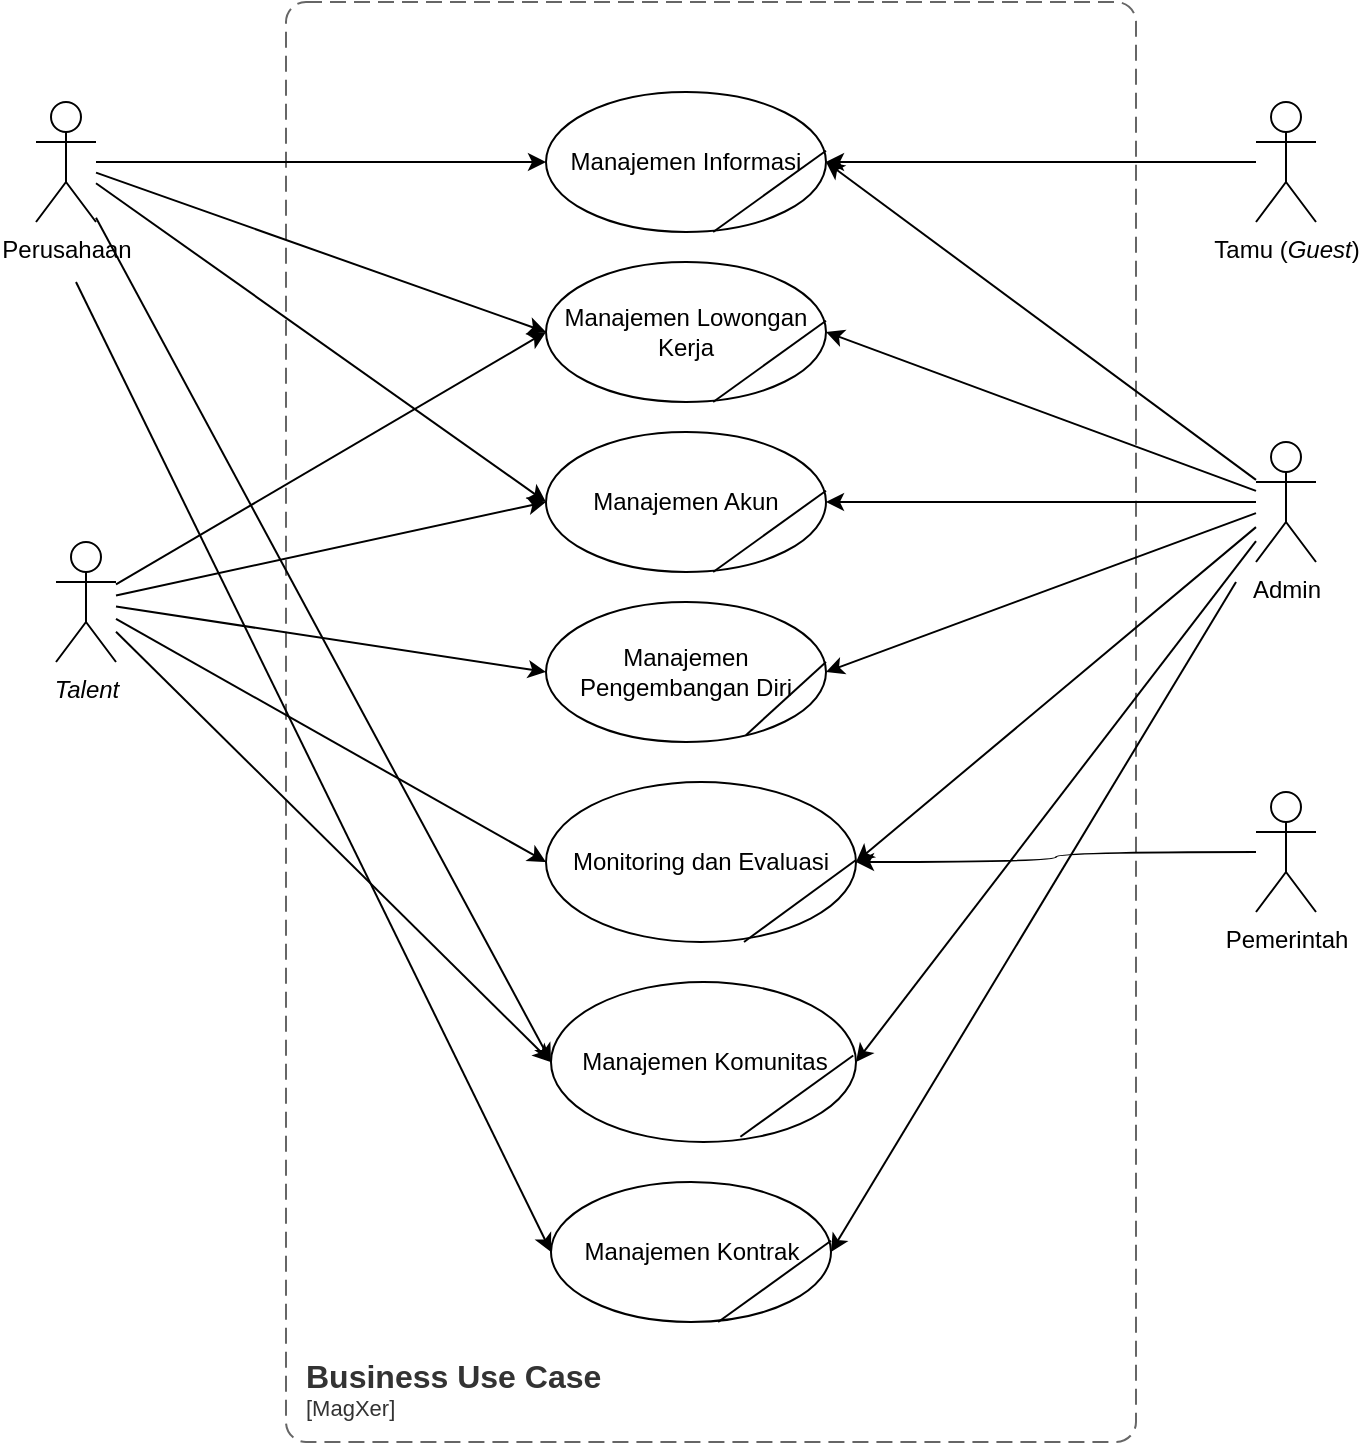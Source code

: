 <mxfile version="17.2.2" type="device" pages="8"><diagram id="3cPn8VgnnvasomOQ1-CO" name="Business Use Case"><mxGraphModel dx="1038" dy="521" grid="1" gridSize="10" guides="1" tooltips="1" connect="1" arrows="1" fold="1" page="1" pageScale="1" pageWidth="850" pageHeight="1100" math="0" shadow="0"><root><mxCell id="0"/><mxCell id="1" parent="0"/><mxCell id="8cFAeWI3Eh2KnOQzslp--2" value="Manajemen Lowongan Kerja" style="ellipse;whiteSpace=wrap;html=1;" parent="1" vertex="1"><mxGeometry x="425" y="210" width="140" height="70" as="geometry"/></mxCell><object placeholders="1" c4Name="Business Use Case" c4Type="SystemScopeBoundary" c4Application="MagXer" label="&lt;font style=&quot;font-size: 16px&quot;&gt;&lt;b&gt;&lt;div style=&quot;text-align: left&quot;&gt;%c4Name%&lt;/div&gt;&lt;/b&gt;&lt;/font&gt;&lt;div style=&quot;text-align: left&quot;&gt;[%c4Application%]&lt;/div&gt;" id="8cFAeWI3Eh2KnOQzslp--3"><mxCell style="rounded=1;fontSize=11;whiteSpace=wrap;html=1;dashed=1;arcSize=20;fillColor=none;strokeColor=#666666;fontColor=#333333;labelBackgroundColor=none;align=left;verticalAlign=bottom;labelBorderColor=none;spacingTop=0;spacing=10;dashPattern=8 4;metaEdit=1;rotatable=0;perimeter=rectanglePerimeter;noLabel=0;labelPadding=0;allowArrows=0;connectable=0;expand=0;recursiveResize=0;editable=1;pointerEvents=0;absoluteArcSize=1;points=[[0.25,0,0],[0.5,0,0],[0.75,0,0],[1,0.25,0],[1,0.5,0],[1,0.75,0],[0.75,1,0],[0.5,1,0],[0.25,1,0],[0,0.75,0],[0,0.5,0],[0,0.25,0]];" parent="1" vertex="1"><mxGeometry x="295" y="80" width="425" height="720" as="geometry"/></mxCell></object><mxCell id="-ta_-ODpKFdfhuPbT_0--1" style="rounded=0;orthogonalLoop=1;jettySize=auto;html=1;entryX=0;entryY=0.5;entryDx=0;entryDy=0;" parent="1" source="kNkZLHcpAsdTRNQTl6W5-1" target="kNkZLHcpAsdTRNQTl6W5-14" edge="1"><mxGeometry relative="1" as="geometry"/></mxCell><mxCell id="-ta_-ODpKFdfhuPbT_0--2" style="rounded=0;orthogonalLoop=1;jettySize=auto;html=1;entryX=0;entryY=0.5;entryDx=0;entryDy=0;" parent="1" source="kNkZLHcpAsdTRNQTl6W5-1" target="8cFAeWI3Eh2KnOQzslp--2" edge="1"><mxGeometry relative="1" as="geometry"/></mxCell><mxCell id="AsSPOk0sGX24n-Hv9tBL-5" style="rounded=0;orthogonalLoop=1;jettySize=auto;html=1;entryX=0;entryY=0.5;entryDx=0;entryDy=0;" parent="1" source="kNkZLHcpAsdTRNQTl6W5-1" target="AsSPOk0sGX24n-Hv9tBL-1" edge="1"><mxGeometry relative="1" as="geometry"/></mxCell><mxCell id="cFHy3dAAf1_-7PLCC_vZ-4" style="rounded=0;orthogonalLoop=1;jettySize=auto;html=1;entryX=0;entryY=0.5;entryDx=0;entryDy=0;" parent="1" source="kNkZLHcpAsdTRNQTl6W5-1" target="cFHy3dAAf1_-7PLCC_vZ-1" edge="1"><mxGeometry relative="1" as="geometry"/></mxCell><mxCell id="kNkZLHcpAsdTRNQTl6W5-1" value="Perusahaan" style="shape=umlActor;html=1;verticalLabelPosition=bottom;verticalAlign=top;align=center;" parent="1" vertex="1"><mxGeometry x="170" y="130" width="30" height="60" as="geometry"/></mxCell><mxCell id="-ta_-ODpKFdfhuPbT_0--7" style="rounded=0;orthogonalLoop=1;jettySize=auto;html=1;entryX=0;entryY=0.5;entryDx=0;entryDy=0;" parent="1" source="kNkZLHcpAsdTRNQTl6W5-4" target="8cFAeWI3Eh2KnOQzslp--2" edge="1"><mxGeometry relative="1" as="geometry"/></mxCell><mxCell id="-ta_-ODpKFdfhuPbT_0--9" style="rounded=0;orthogonalLoop=1;jettySize=auto;html=1;entryX=0;entryY=0.5;entryDx=0;entryDy=0;" parent="1" source="kNkZLHcpAsdTRNQTl6W5-4" target="kNkZLHcpAsdTRNQTl6W5-6" edge="1"><mxGeometry relative="1" as="geometry"/></mxCell><mxCell id="-ta_-ODpKFdfhuPbT_0--10" style="rounded=0;orthogonalLoop=1;jettySize=auto;html=1;entryX=0;entryY=0.5;entryDx=0;entryDy=0;" parent="1" source="kNkZLHcpAsdTRNQTl6W5-4" target="kNkZLHcpAsdTRNQTl6W5-7" edge="1"><mxGeometry relative="1" as="geometry"/></mxCell><mxCell id="AsSPOk0sGX24n-Hv9tBL-2" style="rounded=0;orthogonalLoop=1;jettySize=auto;html=1;entryX=0;entryY=0.5;entryDx=0;entryDy=0;" parent="1" source="kNkZLHcpAsdTRNQTl6W5-4" target="AsSPOk0sGX24n-Hv9tBL-1" edge="1"><mxGeometry relative="1" as="geometry"/></mxCell><mxCell id="cFHy3dAAf1_-7PLCC_vZ-2" style="rounded=0;orthogonalLoop=1;jettySize=auto;html=1;entryX=0;entryY=0.5;entryDx=0;entryDy=0;" parent="1" source="kNkZLHcpAsdTRNQTl6W5-4" target="cFHy3dAAf1_-7PLCC_vZ-1" edge="1"><mxGeometry relative="1" as="geometry"/></mxCell><mxCell id="kNkZLHcpAsdTRNQTl6W5-4" value="&lt;i&gt;Talent&lt;/i&gt;" style="shape=umlActor;verticalLabelPosition=bottom;verticalAlign=top;html=1;outlineConnect=0;" parent="1" vertex="1"><mxGeometry x="180" y="350" width="30" height="60" as="geometry"/></mxCell><mxCell id="-ta_-ODpKFdfhuPbT_0--15" style="edgeStyle=orthogonalEdgeStyle;curved=1;rounded=0;orthogonalLoop=1;jettySize=auto;html=1;entryX=1;entryY=0.5;entryDx=0;entryDy=0;" parent="1" source="1zqx83BWw3iPw_ySZMy6-1" target="kNkZLHcpAsdTRNQTl6W5-6" edge="1"><mxGeometry relative="1" as="geometry"/></mxCell><mxCell id="1zqx83BWw3iPw_ySZMy6-1" value="Pemerintah" style="shape=umlActor;verticalLabelPosition=bottom;verticalAlign=top;html=1;outlineConnect=0;" parent="1" vertex="1"><mxGeometry x="780" y="475" width="30" height="60" as="geometry"/></mxCell><mxCell id="-ta_-ODpKFdfhuPbT_0--13" style="edgeStyle=orthogonalEdgeStyle;curved=1;rounded=0;orthogonalLoop=1;jettySize=auto;html=1;entryX=1;entryY=0.5;entryDx=0;entryDy=0;" parent="1" source="kNkZLHcpAsdTRNQTl6W5-5" target="kNkZLHcpAsdTRNQTl6W5-14" edge="1"><mxGeometry relative="1" as="geometry"/></mxCell><mxCell id="kNkZLHcpAsdTRNQTl6W5-5" value="Tamu (&lt;i&gt;Guest&lt;/i&gt;)" style="shape=umlActor;html=1;verticalLabelPosition=bottom;verticalAlign=top;align=center;" parent="1" vertex="1"><mxGeometry x="780" y="130" width="30" height="60" as="geometry"/></mxCell><mxCell id="kNkZLHcpAsdTRNQTl6W5-6" value="Monitoring dan Evaluasi" style="ellipse;whiteSpace=wrap;html=1;" parent="1" vertex="1"><mxGeometry x="425" y="470" width="155" height="80" as="geometry"/></mxCell><mxCell id="kNkZLHcpAsdTRNQTl6W5-7" value="Manajemen Pengembangan Diri" style="ellipse;whiteSpace=wrap;html=1;" parent="1" vertex="1"><mxGeometry x="425" y="380" width="140" height="70" as="geometry"/></mxCell><mxCell id="kNkZLHcpAsdTRNQTl6W5-14" value="Manajemen Informasi" style="ellipse;whiteSpace=wrap;html=1;" parent="1" vertex="1"><mxGeometry x="425" y="125" width="140" height="70" as="geometry"/></mxCell><mxCell id="AsSPOk0sGX24n-Hv9tBL-1" value="Manajemen Akun" style="ellipse;whiteSpace=wrap;html=1;" parent="1" vertex="1"><mxGeometry x="425" y="295" width="140" height="70" as="geometry"/></mxCell><mxCell id="spD2MdkN7e5lDV-D1PQl-5" style="rounded=0;orthogonalLoop=1;jettySize=auto;html=1;entryX=1;entryY=0.5;entryDx=0;entryDy=0;" parent="1" source="spD2MdkN7e5lDV-D1PQl-2" target="8cFAeWI3Eh2KnOQzslp--2" edge="1"><mxGeometry relative="1" as="geometry"/></mxCell><mxCell id="spD2MdkN7e5lDV-D1PQl-6" style="rounded=0;orthogonalLoop=1;jettySize=auto;html=1;entryX=1;entryY=0.5;entryDx=0;entryDy=0;" parent="1" source="spD2MdkN7e5lDV-D1PQl-2" target="kNkZLHcpAsdTRNQTl6W5-7" edge="1"><mxGeometry relative="1" as="geometry"/></mxCell><mxCell id="spD2MdkN7e5lDV-D1PQl-7" style="edgeStyle=orthogonalEdgeStyle;curved=1;rounded=0;orthogonalLoop=1;jettySize=auto;html=1;entryX=1;entryY=0.5;entryDx=0;entryDy=0;" parent="1" source="spD2MdkN7e5lDV-D1PQl-2" target="AsSPOk0sGX24n-Hv9tBL-1" edge="1"><mxGeometry relative="1" as="geometry"/></mxCell><mxCell id="spD2MdkN7e5lDV-D1PQl-8" style="rounded=0;orthogonalLoop=1;jettySize=auto;html=1;entryX=1;entryY=0.5;entryDx=0;entryDy=0;" parent="1" source="spD2MdkN7e5lDV-D1PQl-2" target="kNkZLHcpAsdTRNQTl6W5-6" edge="1"><mxGeometry relative="1" as="geometry"/></mxCell><mxCell id="WVJJQFLlFkRwnAQ6T2oA-1" style="rounded=0;orthogonalLoop=1;jettySize=auto;html=1;entryX=1;entryY=0.5;entryDx=0;entryDy=0;" parent="1" source="spD2MdkN7e5lDV-D1PQl-2" target="kNkZLHcpAsdTRNQTl6W5-14" edge="1"><mxGeometry relative="1" as="geometry"/></mxCell><mxCell id="cFHy3dAAf1_-7PLCC_vZ-3" style="rounded=0;orthogonalLoop=1;jettySize=auto;html=1;entryX=1;entryY=0.5;entryDx=0;entryDy=0;" parent="1" source="spD2MdkN7e5lDV-D1PQl-2" target="cFHy3dAAf1_-7PLCC_vZ-1" edge="1"><mxGeometry relative="1" as="geometry"/></mxCell><mxCell id="spD2MdkN7e5lDV-D1PQl-2" value="Admin" style="shape=umlActor;html=1;verticalLabelPosition=bottom;verticalAlign=top;align=center;" parent="1" vertex="1"><mxGeometry x="780" y="300" width="30" height="60" as="geometry"/></mxCell><mxCell id="cFHy3dAAf1_-7PLCC_vZ-1" value="Manajemen Komunitas" style="ellipse;whiteSpace=wrap;html=1;" parent="1" vertex="1"><mxGeometry x="427.5" y="570" width="152.5" height="80" as="geometry"/></mxCell><mxCell id="L6XI1UPLZJ_ssex714sv-1" value="Manajemen Kontrak" style="ellipse;whiteSpace=wrap;html=1;" parent="1" vertex="1"><mxGeometry x="427.5" y="670" width="140" height="70" as="geometry"/></mxCell><mxCell id="L6XI1UPLZJ_ssex714sv-5" style="rounded=0;orthogonalLoop=1;jettySize=auto;html=1;entryX=1;entryY=0.5;entryDx=0;entryDy=0;" parent="1" target="L6XI1UPLZJ_ssex714sv-1" edge="1"><mxGeometry relative="1" as="geometry"><mxPoint x="770" y="370" as="sourcePoint"/><mxPoint x="577.5" y="615" as="targetPoint"/></mxGeometry></mxCell><mxCell id="L6XI1UPLZJ_ssex714sv-6" style="rounded=0;orthogonalLoop=1;jettySize=auto;html=1;entryX=0;entryY=0.5;entryDx=0;entryDy=0;" parent="1" target="L6XI1UPLZJ_ssex714sv-1" edge="1"><mxGeometry relative="1" as="geometry"><mxPoint x="190" y="220" as="sourcePoint"/><mxPoint x="435" y="515" as="targetPoint"/></mxGeometry></mxCell><mxCell id="W1nM3JVVrB83ka2fociU-2" value="" style="endArrow=none;html=1;rounded=0;exitX=0.714;exitY=0.951;exitDx=0;exitDy=0;exitPerimeter=0;" parent="1" source="kNkZLHcpAsdTRNQTl6W5-7" edge="1"><mxGeometry width="50" height="50" relative="1" as="geometry"><mxPoint x="525" y="450" as="sourcePoint"/><mxPoint x="565" y="410" as="targetPoint"/></mxGeometry></mxCell><mxCell id="W1nM3JVVrB83ka2fociU-4" value="" style="endArrow=none;html=1;rounded=0;entryX=0.991;entryY=0.459;entryDx=0;entryDy=0;entryPerimeter=0;exitX=0.621;exitY=0.967;exitDx=0;exitDy=0;exitPerimeter=0;" parent="1" source="cFHy3dAAf1_-7PLCC_vZ-1" target="cFHy3dAAf1_-7PLCC_vZ-1" edge="1"><mxGeometry width="50" height="50" relative="1" as="geometry"><mxPoint x="521" y="640" as="sourcePoint"/><mxPoint x="567.5" y="606.37" as="targetPoint"/></mxGeometry></mxCell><mxCell id="W1nM3JVVrB83ka2fociU-6" value="" style="endArrow=none;html=1;rounded=0;entryX=0.991;entryY=0.459;entryDx=0;entryDy=0;entryPerimeter=0;exitX=0.621;exitY=0.967;exitDx=0;exitDy=0;exitPerimeter=0;" parent="1" edge="1"><mxGeometry width="50" height="50" relative="1" as="geometry"><mxPoint x="511.073" y="740" as="sourcePoint"/><mxPoint x="567.498" y="699.36" as="targetPoint"/></mxGeometry></mxCell><mxCell id="W1nM3JVVrB83ka2fociU-7" value="" style="endArrow=none;html=1;rounded=0;entryX=0.991;entryY=0.459;entryDx=0;entryDy=0;entryPerimeter=0;exitX=0.621;exitY=0.967;exitDx=0;exitDy=0;exitPerimeter=0;" parent="1" edge="1"><mxGeometry width="50" height="50" relative="1" as="geometry"><mxPoint x="508.573" y="280" as="sourcePoint"/><mxPoint x="564.998" y="239.36" as="targetPoint"/></mxGeometry></mxCell><mxCell id="W1nM3JVVrB83ka2fociU-8" value="" style="endArrow=none;html=1;rounded=0;entryX=0.991;entryY=0.459;entryDx=0;entryDy=0;entryPerimeter=0;exitX=0.621;exitY=0.967;exitDx=0;exitDy=0;exitPerimeter=0;" parent="1" edge="1"><mxGeometry width="50" height="50" relative="1" as="geometry"><mxPoint x="508.573" y="365" as="sourcePoint"/><mxPoint x="564.998" y="324.36" as="targetPoint"/></mxGeometry></mxCell><mxCell id="W1nM3JVVrB83ka2fociU-9" value="" style="endArrow=none;html=1;rounded=0;entryX=0.991;entryY=0.459;entryDx=0;entryDy=0;entryPerimeter=0;exitX=0.621;exitY=0.967;exitDx=0;exitDy=0;exitPerimeter=0;" parent="1" edge="1"><mxGeometry width="50" height="50" relative="1" as="geometry"><mxPoint x="508.573" y="195" as="sourcePoint"/><mxPoint x="564.998" y="154.36" as="targetPoint"/></mxGeometry></mxCell><mxCell id="W1nM3JVVrB83ka2fociU-11" value="" style="endArrow=none;html=1;rounded=0;entryX=0.991;entryY=0.459;entryDx=0;entryDy=0;entryPerimeter=0;" parent="1" edge="1"><mxGeometry width="50" height="50" relative="1" as="geometry"><mxPoint x="524" y="550" as="sourcePoint"/><mxPoint x="579.998" y="509.0" as="targetPoint"/></mxGeometry></mxCell></root></mxGraphModel></diagram><diagram id="Mn2-r7nU3utdm6wbHo-d" name="System Use Case-Manajemen Lowongan Kerja"><mxGraphModel grid="1" gridSize="10" guides="1" tooltips="1" connect="1" arrows="1" page="1" fold="1" pageScale="1" pageWidth="850" pageHeight="1100" math="0" shadow="0"><root><mxCell id="Ukl4qbV73qhhOV61SWtl-0"/><mxCell id="Ukl4qbV73qhhOV61SWtl-1" parent="Ukl4qbV73qhhOV61SWtl-0"/><object placeholders="1" c4Name="Manajemen Lowongan Kerja" c4Type="SystemScopeBoundary" c4Application="MagXer" label="&lt;font style=&quot;font-size: 16px&quot;&gt;&lt;b&gt;&lt;div style=&quot;text-align: left&quot;&gt;%c4Name%&lt;/div&gt;&lt;/b&gt;&lt;/font&gt;&lt;div style=&quot;text-align: left&quot;&gt;[%c4Application%]&lt;/div&gt;" id="hJeIxJEmVAXlqxwiISMV-0"><mxCell style="rounded=1;fontSize=11;whiteSpace=wrap;html=1;dashed=1;arcSize=20;fillColor=none;strokeColor=#666666;fontColor=#333333;labelBackgroundColor=none;align=left;verticalAlign=bottom;labelBorderColor=none;spacingTop=0;spacing=10;dashPattern=8 4;metaEdit=1;rotatable=0;perimeter=rectanglePerimeter;noLabel=0;labelPadding=0;allowArrows=0;connectable=0;expand=0;recursiveResize=0;editable=1;pointerEvents=0;absoluteArcSize=1;points=[[0.25,0,0],[0.5,0,0],[0.75,0,0],[1,0.25,0],[1,0.5,0],[1,0.75,0],[0.75,1,0],[0.5,1,0],[0.25,1,0],[0,0.75,0],[0,0.5,0],[0,0.25,0]];" parent="Ukl4qbV73qhhOV61SWtl-1" vertex="1"><mxGeometry x="320" y="5" width="910" height="795" as="geometry"/></mxCell></object><mxCell id="DgNq0J2ur1a5UV0ARg_i-1" style="rounded=0;orthogonalLoop=1;jettySize=auto;html=1;entryX=0;entryY=0.5;entryDx=0;entryDy=0;" parent="Ukl4qbV73qhhOV61SWtl-1" source="rkeDKLvKdCI3fXk-jGNR-0" target="COsiaE_fsyCqtKyll742-0" edge="1"><mxGeometry relative="1" as="geometry"/></mxCell><mxCell id="DgNq0J2ur1a5UV0ARg_i-7" style="rounded=0;orthogonalLoop=1;jettySize=auto;html=1;entryX=0;entryY=0.5;entryDx=0;entryDy=0;" parent="Ukl4qbV73qhhOV61SWtl-1" source="rkeDKLvKdCI3fXk-jGNR-0" target="COsiaE_fsyCqtKyll742-1" edge="1"><mxGeometry relative="1" as="geometry"/></mxCell><mxCell id="DgNq0J2ur1a5UV0ARg_i-8" style="rounded=0;orthogonalLoop=1;jettySize=auto;html=1;entryX=0;entryY=0.5;entryDx=0;entryDy=0;" parent="Ukl4qbV73qhhOV61SWtl-1" source="rkeDKLvKdCI3fXk-jGNR-0" target="COsiaE_fsyCqtKyll742-3" edge="1"><mxGeometry relative="1" as="geometry"/></mxCell><mxCell id="ect14l2GxBHv31vwNoiM-0" style="edgeStyle=none;rounded=0;orthogonalLoop=1;jettySize=auto;html=1;entryX=0;entryY=0.5;entryDx=0;entryDy=0;" parent="Ukl4qbV73qhhOV61SWtl-1" source="rkeDKLvKdCI3fXk-jGNR-0" target="COsiaE_fsyCqtKyll742-2" edge="1"><mxGeometry relative="1" as="geometry"/></mxCell><mxCell id="rkeDKLvKdCI3fXk-jGNR-0" value="Admin" style="shape=umlActor;verticalLabelPosition=bottom;verticalAlign=top;html=1;outlineConnect=0;" parent="Ukl4qbV73qhhOV61SWtl-1" vertex="1"><mxGeometry x="150" y="60" width="30" height="60" as="geometry"/></mxCell><mxCell id="DgNq0J2ur1a5UV0ARg_i-10" style="rounded=0;orthogonalLoop=1;jettySize=auto;html=1;entryX=0;entryY=0.5;entryDx=0;entryDy=0;" parent="Ukl4qbV73qhhOV61SWtl-1" source="rkeDKLvKdCI3fXk-jGNR-1" target="COsiaE_fsyCqtKyll742-2" edge="1"><mxGeometry relative="1" as="geometry"/></mxCell><mxCell id="DgNq0J2ur1a5UV0ARg_i-11" style="rounded=0;orthogonalLoop=1;jettySize=auto;html=1;entryX=0;entryY=0.5;entryDx=0;entryDy=0;" parent="Ukl4qbV73qhhOV61SWtl-1" source="rkeDKLvKdCI3fXk-jGNR-1" target="COsiaE_fsyCqtKyll742-3" edge="1"><mxGeometry relative="1" as="geometry"/></mxCell><mxCell id="DgNq0J2ur1a5UV0ARg_i-12" style="rounded=0;orthogonalLoop=1;jettySize=auto;html=1;entryX=0;entryY=0.5;entryDx=0;entryDy=0;" parent="Ukl4qbV73qhhOV61SWtl-1" source="rkeDKLvKdCI3fXk-jGNR-1" target="COsiaE_fsyCqtKyll742-1" edge="1"><mxGeometry relative="1" as="geometry"/></mxCell><mxCell id="Ihxnah-LpS7eD-DH_KWo-0" style="edgeStyle=none;rounded=0;orthogonalLoop=1;jettySize=auto;html=1;entryX=0;entryY=0.5;entryDx=0;entryDy=0;" parent="Ukl4qbV73qhhOV61SWtl-1" source="rkeDKLvKdCI3fXk-jGNR-1" target="COsiaE_fsyCqtKyll742-0" edge="1"><mxGeometry relative="1" as="geometry"/></mxCell><mxCell id="MKL--uzVciLzcu7fiC-N-0" style="edgeStyle=none;rounded=0;orthogonalLoop=1;jettySize=auto;html=1;entryX=0;entryY=0.5;entryDx=0;entryDy=0;" parent="Ukl4qbV73qhhOV61SWtl-1" source="rkeDKLvKdCI3fXk-jGNR-1" target="aH3mvqRg3yUG59tlH5wM-0" edge="1"><mxGeometry relative="1" as="geometry"/></mxCell><mxCell id="MKL--uzVciLzcu7fiC-N-5" style="edgeStyle=none;rounded=0;orthogonalLoop=1;jettySize=auto;html=1;entryX=0;entryY=0.5;entryDx=0;entryDy=0;" parent="Ukl4qbV73qhhOV61SWtl-1" source="rkeDKLvKdCI3fXk-jGNR-1" target="MKL--uzVciLzcu7fiC-N-1" edge="1"><mxGeometry relative="1" as="geometry"/></mxCell><mxCell id="MKL--uzVciLzcu7fiC-N-6" style="edgeStyle=none;rounded=0;orthogonalLoop=1;jettySize=auto;html=1;entryX=0;entryY=0.5;entryDx=0;entryDy=0;" parent="Ukl4qbV73qhhOV61SWtl-1" source="rkeDKLvKdCI3fXk-jGNR-1" target="MKL--uzVciLzcu7fiC-N-2" edge="1"><mxGeometry relative="1" as="geometry"/></mxCell><mxCell id="rkeDKLvKdCI3fXk-jGNR-1" value="Perusahaan" style="shape=umlActor;verticalLabelPosition=bottom;verticalAlign=top;html=1;outlineConnect=0;" parent="Ukl4qbV73qhhOV61SWtl-1" vertex="1"><mxGeometry x="200" y="330" width="30" height="60" as="geometry"/></mxCell><mxCell id="DgNq0J2ur1a5UV0ARg_i-4" style="rounded=0;orthogonalLoop=1;jettySize=auto;html=1;entryX=1;entryY=0.5;entryDx=0;entryDy=0;" parent="Ukl4qbV73qhhOV61SWtl-1" source="rkeDKLvKdCI3fXk-jGNR-2" target="COsiaE_fsyCqtKyll742-4" edge="1"><mxGeometry relative="1" as="geometry"/></mxCell><mxCell id="Ihxnah-LpS7eD-DH_KWo-1" style="edgeStyle=none;rounded=0;orthogonalLoop=1;jettySize=auto;html=1;entryX=1;entryY=0.5;entryDx=0;entryDy=0;" parent="Ukl4qbV73qhhOV61SWtl-1" source="rkeDKLvKdCI3fXk-jGNR-2" target="COsiaE_fsyCqtKyll742-1" edge="1"><mxGeometry relative="1" as="geometry"/></mxCell><mxCell id="MKL--uzVciLzcu7fiC-N-7" style="edgeStyle=none;rounded=0;orthogonalLoop=1;jettySize=auto;html=1;entryX=1;entryY=0.5;entryDx=0;entryDy=0;" parent="Ukl4qbV73qhhOV61SWtl-1" source="rkeDKLvKdCI3fXk-jGNR-2" target="MKL--uzVciLzcu7fiC-N-3" edge="1"><mxGeometry relative="1" as="geometry"/></mxCell><mxCell id="MKL--uzVciLzcu7fiC-N-8" style="edgeStyle=none;rounded=0;orthogonalLoop=1;jettySize=auto;html=1;entryX=1;entryY=0.5;entryDx=0;entryDy=0;" parent="Ukl4qbV73qhhOV61SWtl-1" source="rkeDKLvKdCI3fXk-jGNR-2" target="MKL--uzVciLzcu7fiC-N-4" edge="1"><mxGeometry relative="1" as="geometry"/></mxCell><mxCell id="rkeDKLvKdCI3fXk-jGNR-2" value="&lt;i&gt;Talent&lt;/i&gt;" style="shape=umlActor;verticalLabelPosition=bottom;verticalAlign=top;html=1;outlineConnect=0;" parent="Ukl4qbV73qhhOV61SWtl-1" vertex="1"><mxGeometry x="1265" y="390" width="30" height="60" as="geometry"/></mxCell><mxCell id="COsiaE_fsyCqtKyll742-0" value="Membuat postingan lowongan kerja" style="ellipse;whiteSpace=wrap;html=1;" parent="Ukl4qbV73qhhOV61SWtl-1" vertex="1"><mxGeometry x="420" y="75" width="140" height="70" as="geometry"/></mxCell><mxCell id="COsiaE_fsyCqtKyll742-1" value="Melihat postingan lowongan kerja" style="ellipse;whiteSpace=wrap;html=1;" parent="Ukl4qbV73qhhOV61SWtl-1" vertex="1"><mxGeometry x="425" y="280" width="140" height="70" as="geometry"/></mxCell><mxCell id="COsiaE_fsyCqtKyll742-2" value="Meng-&lt;i&gt;update&lt;/i&gt; postingan lowongan kerja" style="ellipse;whiteSpace=wrap;html=1;" parent="Ukl4qbV73qhhOV61SWtl-1" vertex="1"><mxGeometry x="425" y="375" width="140" height="70" as="geometry"/></mxCell><mxCell id="COsiaE_fsyCqtKyll742-3" value="Menghapus postingan lowongan kerja" style="ellipse;whiteSpace=wrap;html=1;" parent="Ukl4qbV73qhhOV61SWtl-1" vertex="1"><mxGeometry x="440" y="180" width="140" height="70" as="geometry"/></mxCell><mxCell id="COsiaE_fsyCqtKyll742-4" value="Upload berkas pendaftaran pekerjaan" style="ellipse;whiteSpace=wrap;html=1;" parent="Ukl4qbV73qhhOV61SWtl-1" vertex="1"><mxGeometry x="680" y="380" width="140" height="70" as="geometry"/></mxCell><mxCell id="COsiaE_fsyCqtKyll742-6" value="&lt;i&gt;Login&lt;/i&gt;" style="ellipse;whiteSpace=wrap;html=1;" parent="Ukl4qbV73qhhOV61SWtl-1" vertex="1"><mxGeometry x="700" y="200" width="110" height="40" as="geometry"/></mxCell><mxCell id="COsiaE_fsyCqtKyll742-8" value="&amp;lt;&amp;lt;include&amp;gt;&amp;gt;" style="edgeStyle=none;html=1;endArrow=open;verticalAlign=bottom;dashed=1;labelBackgroundColor=none;rounded=0;exitX=1;exitY=0;exitDx=0;exitDy=0;entryX=0.076;entryY=0.725;entryDx=0;entryDy=0;entryPerimeter=0;" parent="Ukl4qbV73qhhOV61SWtl-1" source="COsiaE_fsyCqtKyll742-2" target="COsiaE_fsyCqtKyll742-6" edge="1"><mxGeometry width="160" relative="1" as="geometry"><mxPoint x="420" y="260" as="sourcePoint"/><mxPoint x="580" y="260" as="targetPoint"/></mxGeometry></mxCell><mxCell id="DgNq0J2ur1a5UV0ARg_i-5" style="rounded=0;orthogonalLoop=1;jettySize=auto;html=1;entryX=1;entryY=0.5;entryDx=0;entryDy=0;" parent="Ukl4qbV73qhhOV61SWtl-1" source="COsiaE_fsyCqtKyll742-17" target="COsiaE_fsyCqtKyll742-1" edge="1"><mxGeometry relative="1" as="geometry"/></mxCell><mxCell id="COsiaE_fsyCqtKyll742-17" value="Tamu (&lt;i&gt;Guest&lt;/i&gt;)" style="shape=umlActor;html=1;verticalLabelPosition=bottom;verticalAlign=top;align=center;" parent="Ukl4qbV73qhhOV61SWtl-1" vertex="1"><mxGeometry x="1255" y="290" width="30" height="60" as="geometry"/></mxCell><mxCell id="HSvvfQte08UAggQOuUES-0" value="&lt;i&gt;Log out&lt;/i&gt;" style="ellipse;whiteSpace=wrap;html=1;" parent="Ukl4qbV73qhhOV61SWtl-1" vertex="1"><mxGeometry x="750" y="70" width="120" height="40" as="geometry"/></mxCell><mxCell id="WzgoLYMkmgK64PsGMXfz-1" value="&amp;lt;&amp;lt;include&amp;gt;&amp;gt;" style="edgeStyle=none;html=1;endArrow=open;verticalAlign=bottom;dashed=1;labelBackgroundColor=none;rounded=0;exitX=1;exitY=0.5;exitDx=0;exitDy=0;entryX=0;entryY=0.5;entryDx=0;entryDy=0;" parent="Ukl4qbV73qhhOV61SWtl-1" source="COsiaE_fsyCqtKyll742-0" target="COsiaE_fsyCqtKyll742-6" edge="1"><mxGeometry width="160" relative="1" as="geometry"><mxPoint x="484.497" y="290.251" as="sourcePoint"/><mxPoint x="680" y="160" as="targetPoint"/></mxGeometry></mxCell><mxCell id="WzgoLYMkmgK64PsGMXfz-2" value="&amp;lt;&amp;lt;include&amp;gt;&amp;gt;" style="edgeStyle=none;html=1;endArrow=open;verticalAlign=bottom;dashed=1;labelBackgroundColor=none;rounded=0;exitX=1;exitY=0.5;exitDx=0;exitDy=0;" parent="Ukl4qbV73qhhOV61SWtl-1" source="COsiaE_fsyCqtKyll742-3" edge="1"><mxGeometry width="160" relative="1" as="geometry"><mxPoint x="570" y="120" as="sourcePoint"/><mxPoint x="700" y="220" as="targetPoint"/></mxGeometry></mxCell><mxCell id="WzgoLYMkmgK64PsGMXfz-3" value="&amp;lt;&amp;lt;include&amp;gt;&amp;gt;" style="edgeStyle=none;html=1;endArrow=open;verticalAlign=bottom;dashed=1;labelBackgroundColor=none;rounded=0;exitX=0.961;exitY=0.306;exitDx=0;exitDy=0;exitPerimeter=0;entryX=0.055;entryY=0.715;entryDx=0;entryDy=0;entryPerimeter=0;" parent="Ukl4qbV73qhhOV61SWtl-1" source="COsiaE_fsyCqtKyll742-1" target="COsiaE_fsyCqtKyll742-6" edge="1"><mxGeometry width="160" relative="1" as="geometry"><mxPoint x="590" y="225" as="sourcePoint"/><mxPoint x="710" y="230" as="targetPoint"/></mxGeometry></mxCell><mxCell id="aH3mvqRg3yUG59tlH5wM-0" value="Menutup lowongan pekerjaan" style="ellipse;whiteSpace=wrap;html=1;" parent="Ukl4qbV73qhhOV61SWtl-1" vertex="1"><mxGeometry x="440" y="570" width="140" height="70" as="geometry"/></mxCell><mxCell id="MKL--uzVciLzcu7fiC-N-1" value="Melihat data pelamar kerja" style="ellipse;whiteSpace=wrap;html=1;" parent="Ukl4qbV73qhhOV61SWtl-1" vertex="1"><mxGeometry x="425" y="470" width="140" height="70" as="geometry"/></mxCell><mxCell id="MKL--uzVciLzcu7fiC-N-2" value="Menyeleksi pelamar kerja" style="ellipse;whiteSpace=wrap;html=1;" parent="Ukl4qbV73qhhOV61SWtl-1" vertex="1"><mxGeometry x="440" y="660" width="140" height="70" as="geometry"/></mxCell><mxCell id="MKL--uzVciLzcu7fiC-N-3" value="Melamar pekerjaan" style="ellipse;whiteSpace=wrap;html=1;" parent="Ukl4qbV73qhhOV61SWtl-1" vertex="1"><mxGeometry x="940" y="445" width="140" height="70" as="geometry"/></mxCell><mxCell id="MKL--uzVciLzcu7fiC-N-4" value="Membatalkan lamaran kerja" style="ellipse;whiteSpace=wrap;html=1;" parent="Ukl4qbV73qhhOV61SWtl-1" vertex="1"><mxGeometry x="850" y="530" width="140" height="70" as="geometry"/></mxCell><mxCell id="MKL--uzVciLzcu7fiC-N-9" value="&amp;lt;&amp;lt;include&amp;gt;&amp;gt;" style="edgeStyle=none;html=1;endArrow=open;verticalAlign=bottom;dashed=1;labelBackgroundColor=none;rounded=0;exitX=0.5;exitY=0;exitDx=0;exitDy=0;" parent="Ukl4qbV73qhhOV61SWtl-1" source="MKL--uzVciLzcu7fiC-N-3" target="COsiaE_fsyCqtKyll742-6" edge="1"><mxGeometry width="160" relative="1" as="geometry"><mxPoint x="630" y="430" as="sourcePoint"/><mxPoint x="790" y="430" as="targetPoint"/></mxGeometry></mxCell><mxCell id="MKL--uzVciLzcu7fiC-N-10" value="&amp;lt;&amp;lt;include&amp;gt;&amp;gt;" style="edgeStyle=none;html=1;endArrow=open;verticalAlign=bottom;dashed=1;labelBackgroundColor=none;rounded=0;exitX=0.5;exitY=0;exitDx=0;exitDy=0;" parent="Ukl4qbV73qhhOV61SWtl-1" source="MKL--uzVciLzcu7fiC-N-4" target="COsiaE_fsyCqtKyll742-6" edge="1"><mxGeometry width="160" relative="1" as="geometry"><mxPoint x="630" y="430" as="sourcePoint"/><mxPoint x="790" y="430" as="targetPoint"/></mxGeometry></mxCell><mxCell id="PqtEw8Qqrhpgb77I8llY-1" value="&amp;lt;&amp;lt;extend&amp;gt;&amp;gt;" style="edgeStyle=none;html=1;startArrow=open;endArrow=none;startSize=12;verticalAlign=bottom;dashed=1;labelBackgroundColor=none;rounded=0;exitX=1;exitY=0.5;exitDx=0;exitDy=0;" parent="Ukl4qbV73qhhOV61SWtl-1" source="MKL--uzVciLzcu7fiC-N-2" target="COsiaE_fsyCqtKyll742-4" edge="1"><mxGeometry width="160" relative="1" as="geometry"><mxPoint x="630" y="430" as="sourcePoint"/><mxPoint x="790" y="430" as="targetPoint"/></mxGeometry></mxCell><mxCell id="PqtEw8Qqrhpgb77I8llY-2" value="&amp;lt;&amp;lt;extend&amp;gt;&amp;gt;" style="edgeStyle=none;html=1;startArrow=open;endArrow=none;startSize=12;verticalAlign=bottom;dashed=1;labelBackgroundColor=none;rounded=0;exitX=0.975;exitY=0.375;exitDx=0;exitDy=0;exitPerimeter=0;entryX=0;entryY=1;entryDx=0;entryDy=0;" parent="Ukl4qbV73qhhOV61SWtl-1" source="aH3mvqRg3yUG59tlH5wM-0" target="COsiaE_fsyCqtKyll742-4" edge="1"><mxGeometry width="160" relative="1" as="geometry"><mxPoint x="630" y="430" as="sourcePoint"/><mxPoint x="790" y="430" as="targetPoint"/></mxGeometry></mxCell><mxCell id="PqtEw8Qqrhpgb77I8llY-3" value="&amp;lt;&amp;lt;extend&amp;gt;&amp;gt;" style="edgeStyle=none;html=1;startArrow=open;endArrow=none;startSize=12;verticalAlign=bottom;dashed=1;labelBackgroundColor=none;rounded=0;exitX=1;exitY=0.5;exitDx=0;exitDy=0;entryX=0;entryY=0.5;entryDx=0;entryDy=0;" parent="Ukl4qbV73qhhOV61SWtl-1" source="COsiaE_fsyCqtKyll742-2" target="COsiaE_fsyCqtKyll742-4" edge="1"><mxGeometry width="160" relative="1" as="geometry"><mxPoint x="630" y="430" as="sourcePoint"/><mxPoint x="680" y="420" as="targetPoint"/></mxGeometry></mxCell><mxCell id="amD8VNW5q17hkpjxetVP-0" value="&amp;lt;&amp;lt;extend&amp;gt;&amp;gt;" style="html=1;verticalAlign=bottom;labelBackgroundColor=none;endArrow=open;endFill=0;dashed=1;rounded=0;" parent="Ukl4qbV73qhhOV61SWtl-1" target="HSvvfQte08UAggQOuUES-0" edge="1"><mxGeometry width="160" relative="1" as="geometry"><mxPoint x="770" y="200" as="sourcePoint"/><mxPoint x="920" y="180" as="targetPoint"/></mxGeometry></mxCell><mxCell id="SmDfobylbNFVUjBoO8NQ-6" value="" style="endArrow=none;html=1;rounded=0;fontSize=20;" edge="1" parent="Ukl4qbV73qhhOV61SWtl-1"><mxGeometry width="50" height="50" relative="1" as="geometry"><mxPoint x="165" y="170" as="sourcePoint"/><mxPoint x="165" y="140" as="targetPoint"/></mxGeometry></mxCell><mxCell id="SmDfobylbNFVUjBoO8NQ-7" value="" style="endArrow=none;html=1;rounded=0;fontSize=20;" edge="1" parent="Ukl4qbV73qhhOV61SWtl-1"><mxGeometry width="50" height="50" relative="1" as="geometry"><mxPoint x="120" y="170" as="sourcePoint"/><mxPoint x="220" y="170" as="targetPoint"/></mxGeometry></mxCell><mxCell id="SmDfobylbNFVUjBoO8NQ-8" value="" style="endArrow=classic;html=1;rounded=0;fontSize=20;" edge="1" parent="Ukl4qbV73qhhOV61SWtl-1"><mxGeometry width="50" height="50" relative="1" as="geometry"><mxPoint x="120" y="170" as="sourcePoint"/><mxPoint x="120" y="190" as="targetPoint"/></mxGeometry></mxCell><mxCell id="SmDfobylbNFVUjBoO8NQ-9" value="" style="endArrow=classic;html=1;rounded=0;fontSize=20;" edge="1" parent="Ukl4qbV73qhhOV61SWtl-1"><mxGeometry width="50" height="50" relative="1" as="geometry"><mxPoint x="220" y="170" as="sourcePoint"/><mxPoint x="220" y="190" as="targetPoint"/></mxGeometry></mxCell><mxCell id="SmDfobylbNFVUjBoO8NQ-10" value="&lt;font style=&quot;font-size: 12px&quot;&gt;Admin&lt;/font&gt;" style="shape=umlActor;verticalLabelPosition=bottom;verticalAlign=top;html=1;outlineConnect=0;fontSize=20;" vertex="1" parent="Ukl4qbV73qhhOV61SWtl-1"><mxGeometry x="100" y="200" width="30" height="60" as="geometry"/></mxCell><mxCell id="SmDfobylbNFVUjBoO8NQ-11" value="&lt;font style=&quot;font-size: 12px&quot;&gt;Superadmin&lt;/font&gt;" style="shape=umlActor;verticalLabelPosition=bottom;verticalAlign=top;html=1;outlineConnect=0;fontSize=20;" vertex="1" parent="Ukl4qbV73qhhOV61SWtl-1"><mxGeometry x="210" y="200" width="30" height="60" as="geometry"/></mxCell></root></mxGraphModel></diagram><diagram id="KwzRkGxBGyIC5xLKtIU8" name="System Use Case-Monitoring dan Evaluasi"><mxGraphModel grid="1" gridSize="10" guides="1" tooltips="1" connect="1" arrows="1" page="1" fold="1" pageScale="1" pageWidth="850" pageHeight="1100" math="0" shadow="0"><root><mxCell id="pN2AXHodjGuYB0vtwIUL-0"/><mxCell id="pN2AXHodjGuYB0vtwIUL-1" parent="pN2AXHodjGuYB0vtwIUL-0"/><object placeholders="1" c4Name="Monitoring dan Evaluasi" c4Type="SystemScopeBoundary" c4Application="MagXer" label="&lt;font style=&quot;font-size: 16px&quot;&gt;&lt;b&gt;&lt;div style=&quot;text-align: left&quot;&gt;%c4Name%&lt;/div&gt;&lt;/b&gt;&lt;/font&gt;&lt;div style=&quot;text-align: left&quot;&gt;[%c4Application%]&lt;/div&gt;" id="j0l18lOZStsV-tbeop3p-0"><mxCell style="rounded=1;fontSize=11;whiteSpace=wrap;html=1;dashed=1;arcSize=20;fillColor=none;strokeColor=#666666;fontColor=#333333;labelBackgroundColor=none;align=left;verticalAlign=bottom;labelBorderColor=none;spacingTop=0;spacing=10;dashPattern=8 4;metaEdit=1;rotatable=0;perimeter=rectanglePerimeter;noLabel=0;labelPadding=0;allowArrows=0;connectable=0;expand=0;recursiveResize=0;editable=1;pointerEvents=0;absoluteArcSize=1;points=[[0.25,0,0],[0.5,0,0],[0.75,0,0],[1,0.25,0],[1,0.5,0],[1,0.75,0],[0.75,1,0],[0.5,1,0],[0.25,1,0],[0,0.75,0],[0,0.5,0],[0,0.25,0]];" parent="pN2AXHodjGuYB0vtwIUL-1" vertex="1"><mxGeometry x="200" y="-50" width="570" height="560" as="geometry"/></mxCell></object><mxCell id="mPoPKERJuWgMqsVytl1A-0" value="&lt;i&gt;Login&lt;/i&gt;" style="ellipse;whiteSpace=wrap;html=1;" parent="pN2AXHodjGuYB0vtwIUL-1" vertex="1"><mxGeometry x="425" y="55" width="110" height="50" as="geometry"/></mxCell><mxCell id="pyQS12JPhTAj_f1jS55h-2" style="rounded=0;orthogonalLoop=1;jettySize=auto;html=1;entryX=0;entryY=0.5;entryDx=0;entryDy=0;" parent="pN2AXHodjGuYB0vtwIUL-1" source="mPoPKERJuWgMqsVytl1A-1" target="mPoPKERJuWgMqsVytl1A-3" edge="1"><mxGeometry relative="1" as="geometry"/></mxCell><mxCell id="pyQS12JPhTAj_f1jS55h-3" style="rounded=0;orthogonalLoop=1;jettySize=auto;html=1;" parent="pN2AXHodjGuYB0vtwIUL-1" source="mPoPKERJuWgMqsVytl1A-1" target="O7iz7_zXdjWO22-UjZXm-0" edge="1"><mxGeometry relative="1" as="geometry"/></mxCell><mxCell id="pyQS12JPhTAj_f1jS55h-4" style="rounded=0;orthogonalLoop=1;jettySize=auto;html=1;entryX=0;entryY=0.5;entryDx=0;entryDy=0;" parent="pN2AXHodjGuYB0vtwIUL-1" source="mPoPKERJuWgMqsVytl1A-1" target="O7iz7_zXdjWO22-UjZXm-1" edge="1"><mxGeometry relative="1" as="geometry"/></mxCell><mxCell id="mPoPKERJuWgMqsVytl1A-1" value="Admin" style="shape=umlActor;html=1;verticalLabelPosition=bottom;verticalAlign=top;align=center;" parent="pN2AXHodjGuYB0vtwIUL-1" vertex="1"><mxGeometry x="90" y="230" width="30" height="60" as="geometry"/></mxCell><mxCell id="pyQS12JPhTAj_f1jS55h-6" style="rounded=0;orthogonalLoop=1;jettySize=auto;html=1;entryX=1;entryY=0.5;entryDx=0;entryDy=0;" parent="pN2AXHodjGuYB0vtwIUL-1" source="mPoPKERJuWgMqsVytl1A-2" target="O7iz7_zXdjWO22-UjZXm-0" edge="1"><mxGeometry relative="1" as="geometry"/></mxCell><mxCell id="pyQS12JPhTAj_f1jS55h-7" style="rounded=0;orthogonalLoop=1;jettySize=auto;html=1;entryX=1;entryY=0.5;entryDx=0;entryDy=0;" parent="pN2AXHodjGuYB0vtwIUL-1" source="mPoPKERJuWgMqsVytl1A-2" target="O7iz7_zXdjWO22-UjZXm-1" edge="1"><mxGeometry relative="1" as="geometry"/></mxCell><mxCell id="mPoPKERJuWgMqsVytl1A-2" value="Pengawas Pemerintah" style="shape=umlActor;html=1;verticalLabelPosition=bottom;verticalAlign=top;align=center;" parent="pN2AXHodjGuYB0vtwIUL-1" vertex="1"><mxGeometry x="820" y="230" width="30" height="60" as="geometry"/></mxCell><mxCell id="mPoPKERJuWgMqsVytl1A-3" value="Mengunggah data pemantauan" style="ellipse;whiteSpace=wrap;html=1;" parent="pN2AXHodjGuYB0vtwIUL-1" vertex="1"><mxGeometry x="285" y="160" width="140" height="70" as="geometry"/></mxCell><mxCell id="O7iz7_zXdjWO22-UjZXm-0" value="Melihat data pemantauan" style="ellipse;whiteSpace=wrap;html=1;" parent="pN2AXHodjGuYB0vtwIUL-1" vertex="1"><mxGeometry x="470" y="260" width="140" height="70" as="geometry"/></mxCell><mxCell id="O7iz7_zXdjWO22-UjZXm-1" value="Mengunduh data pemantauan" style="ellipse;whiteSpace=wrap;html=1;" parent="pN2AXHodjGuYB0vtwIUL-1" vertex="1"><mxGeometry x="390" y="370" width="140" height="70" as="geometry"/></mxCell><mxCell id="DccCNbQAy2Ipe_p6AAYF-0" value="&amp;lt;&amp;lt;include&amp;gt;&amp;gt;" style="edgeStyle=none;html=1;endArrow=open;verticalAlign=bottom;dashed=1;labelBackgroundColor=none;rounded=0;exitX=0.657;exitY=0.009;exitDx=0;exitDy=0;entryX=0.5;entryY=1;entryDx=0;entryDy=0;exitPerimeter=0;" parent="pN2AXHodjGuYB0vtwIUL-1" source="mPoPKERJuWgMqsVytl1A-3" target="mPoPKERJuWgMqsVytl1A-0" edge="1"><mxGeometry width="160" relative="1" as="geometry"><mxPoint x="400" y="270" as="sourcePoint"/><mxPoint x="560" y="270" as="targetPoint"/></mxGeometry></mxCell><mxCell id="DccCNbQAy2Ipe_p6AAYF-1" value="&amp;lt;&amp;lt;include&amp;gt;&amp;gt;" style="edgeStyle=none;html=1;endArrow=open;verticalAlign=bottom;dashed=1;labelBackgroundColor=none;rounded=0;exitX=0.5;exitY=0;exitDx=0;exitDy=0;entryX=0.5;entryY=1;entryDx=0;entryDy=0;" parent="pN2AXHodjGuYB0vtwIUL-1" source="O7iz7_zXdjWO22-UjZXm-0" target="mPoPKERJuWgMqsVytl1A-0" edge="1"><mxGeometry width="160" relative="1" as="geometry"><mxPoint x="400" y="270" as="sourcePoint"/><mxPoint x="560" y="270" as="targetPoint"/></mxGeometry></mxCell><mxCell id="DccCNbQAy2Ipe_p6AAYF-2" value="&amp;lt;&amp;lt;include&amp;gt;&amp;gt;" style="edgeStyle=none;html=1;endArrow=open;verticalAlign=bottom;dashed=1;labelBackgroundColor=none;rounded=0;exitX=0;exitY=0;exitDx=0;exitDy=0;entryX=0.5;entryY=1;entryDx=0;entryDy=0;" parent="pN2AXHodjGuYB0vtwIUL-1" source="O7iz7_zXdjWO22-UjZXm-1" target="mPoPKERJuWgMqsVytl1A-0" edge="1"><mxGeometry width="160" relative="1" as="geometry"><mxPoint x="400" y="270" as="sourcePoint"/><mxPoint x="560" y="270" as="targetPoint"/></mxGeometry></mxCell><mxCell id="Tm11_A_1v6rtjxvm8mM4-0" value="Mengisi data pemantauan" style="ellipse;whiteSpace=wrap;html=1;" parent="pN2AXHodjGuYB0vtwIUL-1" vertex="1"><mxGeometry x="570" y="110" width="160" height="75" as="geometry"/></mxCell><mxCell id="Tm11_A_1v6rtjxvm8mM4-2" style="rounded=0;orthogonalLoop=1;jettySize=auto;html=1;entryX=1;entryY=0.5;entryDx=0;entryDy=0;" parent="pN2AXHodjGuYB0vtwIUL-1" source="Tm11_A_1v6rtjxvm8mM4-1" target="Tm11_A_1v6rtjxvm8mM4-0" edge="1"><mxGeometry relative="1" as="geometry"/></mxCell><mxCell id="Tm11_A_1v6rtjxvm8mM4-3" value="&amp;lt;&amp;lt;include&amp;gt;&amp;gt;" style="edgeStyle=none;html=1;endArrow=open;verticalAlign=bottom;dashed=1;labelBackgroundColor=none;rounded=0;curved=1;exitX=0.5;exitY=0;exitDx=0;exitDy=0;" parent="pN2AXHodjGuYB0vtwIUL-1" source="Tm11_A_1v6rtjxvm8mM4-0" target="mPoPKERJuWgMqsVytl1A-0" edge="1"><mxGeometry width="160" relative="1" as="geometry"><mxPoint x="400" y="310" as="sourcePoint"/><mxPoint x="515" y="130" as="targetPoint"/></mxGeometry></mxCell><mxCell id="Tm11_A_1v6rtjxvm8mM4-1" value="&lt;i&gt;Talent&lt;/i&gt;" style="shape=umlActor;html=1;verticalLabelPosition=bottom;verticalAlign=top;align=center;" parent="pN2AXHodjGuYB0vtwIUL-1" vertex="1"><mxGeometry x="840" y="117.5" width="30" height="60" as="geometry"/></mxCell><mxCell id="kNnYLDh9V9xUv7Q2yqYO-0" value="&lt;i&gt;Log out&lt;/i&gt;" style="ellipse;whiteSpace=wrap;html=1;" parent="pN2AXHodjGuYB0vtwIUL-1" vertex="1"><mxGeometry x="300" y="-30" width="110" height="50" as="geometry"/></mxCell><mxCell id="WGgBpD9Ri9M5SDNqSx8r-0" value="&amp;lt;&amp;lt;extend&amp;gt;&amp;gt;" style="html=1;verticalAlign=bottom;labelBackgroundColor=none;endArrow=open;endFill=0;dashed=1;rounded=0;exitX=0.235;exitY=0.016;exitDx=0;exitDy=0;exitPerimeter=0;entryX=0.767;entryY=0.916;entryDx=0;entryDy=0;entryPerimeter=0;" parent="pN2AXHodjGuYB0vtwIUL-1" source="mPoPKERJuWgMqsVytl1A-0" target="kNnYLDh9V9xUv7Q2yqYO-0" edge="1"><mxGeometry width="160" relative="1" as="geometry"><mxPoint x="450" y="210" as="sourcePoint"/><mxPoint x="340" y="50" as="targetPoint"/></mxGeometry></mxCell><mxCell id="Zlzw_9i6za38XtiAStyf-0" value="" style="endArrow=none;html=1;rounded=0;fontSize=20;" parent="pN2AXHodjGuYB0vtwIUL-1" edge="1"><mxGeometry width="50" height="50" relative="1" as="geometry"><mxPoint x="105" y="340" as="sourcePoint"/><mxPoint x="105" y="310" as="targetPoint"/></mxGeometry></mxCell><mxCell id="Zlzw_9i6za38XtiAStyf-1" value="" style="endArrow=none;html=1;rounded=0;fontSize=20;" parent="pN2AXHodjGuYB0vtwIUL-1" edge="1"><mxGeometry width="50" height="50" relative="1" as="geometry"><mxPoint x="60" y="340" as="sourcePoint"/><mxPoint x="160" y="340" as="targetPoint"/></mxGeometry></mxCell><mxCell id="Zlzw_9i6za38XtiAStyf-2" value="" style="endArrow=classic;html=1;rounded=0;fontSize=20;" parent="pN2AXHodjGuYB0vtwIUL-1" edge="1"><mxGeometry width="50" height="50" relative="1" as="geometry"><mxPoint x="60" y="340" as="sourcePoint"/><mxPoint x="60" y="360" as="targetPoint"/></mxGeometry></mxCell><mxCell id="Zlzw_9i6za38XtiAStyf-3" value="" style="endArrow=classic;html=1;rounded=0;fontSize=20;" parent="pN2AXHodjGuYB0vtwIUL-1" edge="1"><mxGeometry width="50" height="50" relative="1" as="geometry"><mxPoint x="160" y="340" as="sourcePoint"/><mxPoint x="160" y="360" as="targetPoint"/></mxGeometry></mxCell><mxCell id="Zlzw_9i6za38XtiAStyf-4" value="&lt;font style=&quot;font-size: 12px&quot;&gt;Admin&lt;/font&gt;" style="shape=umlActor;verticalLabelPosition=bottom;verticalAlign=top;html=1;outlineConnect=0;fontSize=20;" parent="pN2AXHodjGuYB0vtwIUL-1" vertex="1"><mxGeometry x="40" y="370" width="30" height="60" as="geometry"/></mxCell><mxCell id="Zlzw_9i6za38XtiAStyf-5" value="&lt;font style=&quot;font-size: 12px&quot;&gt;Superadmin&lt;/font&gt;" style="shape=umlActor;verticalLabelPosition=bottom;verticalAlign=top;html=1;outlineConnect=0;fontSize=20;" parent="pN2AXHodjGuYB0vtwIUL-1" vertex="1"><mxGeometry x="150" y="370" width="30" height="60" as="geometry"/></mxCell></root></mxGraphModel></diagram><diagram id="dYit7-qn3Mlrjaiz8NVU" name="System Use Case-Manajemen Informasi"><mxGraphModel grid="1" gridSize="10" guides="1" tooltips="1" connect="1" arrows="1" page="1" fold="1" pageScale="1" pageWidth="850" pageHeight="1100" math="0" shadow="0"><root><mxCell id="zvf_PWBiYdAmmxm1gtXn-0"/><mxCell id="zvf_PWBiYdAmmxm1gtXn-1" parent="zvf_PWBiYdAmmxm1gtXn-0"/><object placeholders="1" c4Name="Manajemen Informasi" c4Type="SystemScopeBoundary" c4Application="MagXer" label="&lt;font style=&quot;font-size: 16px&quot;&gt;&lt;b&gt;&lt;div style=&quot;text-align: left&quot;&gt;%c4Name%&lt;/div&gt;&lt;/b&gt;&lt;/font&gt;&lt;div style=&quot;text-align: left&quot;&gt;[%c4Application%]&lt;/div&gt;" id="6Z4WNX2BxNqYfJ34c8a3-0"><mxCell style="rounded=1;fontSize=11;whiteSpace=wrap;html=1;dashed=1;arcSize=20;fillColor=none;strokeColor=#666666;fontColor=#333333;labelBackgroundColor=none;align=left;verticalAlign=bottom;labelBorderColor=none;spacingTop=0;spacing=10;dashPattern=8 4;metaEdit=1;rotatable=0;perimeter=rectanglePerimeter;noLabel=0;labelPadding=0;allowArrows=0;connectable=0;expand=0;recursiveResize=0;editable=1;pointerEvents=0;absoluteArcSize=1;points=[[0.25,0,0],[0.5,0,0],[0.75,0,0],[1,0.25,0],[1,0.5,0],[1,0.75,0],[0.75,1,0],[0.5,1,0],[0.25,1,0],[0,0.75,0],[0,0.5,0],[0,0.25,0]];" parent="zvf_PWBiYdAmmxm1gtXn-1" vertex="1"><mxGeometry x="282.5" y="-10" width="587.5" height="560" as="geometry"/></mxCell></object><mxCell id="aAtVAxIMwdJfGdUP9FwE-0" value="Membuat Artikel" style="ellipse;whiteSpace=wrap;html=1;" parent="zvf_PWBiYdAmmxm1gtXn-1" vertex="1"><mxGeometry x="390" y="120" width="140" height="70" as="geometry"/></mxCell><mxCell id="4og4fosxEPYEuOG4eRLv-0" value="Memperbarui Artikel" style="ellipse;whiteSpace=wrap;html=1;" parent="zvf_PWBiYdAmmxm1gtXn-1" vertex="1"><mxGeometry x="390" y="210" width="140" height="70" as="geometry"/></mxCell><mxCell id="4og4fosxEPYEuOG4eRLv-1" value="Melihat Artikel" style="ellipse;whiteSpace=wrap;html=1;" parent="zvf_PWBiYdAmmxm1gtXn-1" vertex="1"><mxGeometry x="380" y="400" width="140" height="70" as="geometry"/></mxCell><mxCell id="4og4fosxEPYEuOG4eRLv-2" value="Menghapus Artikel" style="ellipse;whiteSpace=wrap;html=1;" parent="zvf_PWBiYdAmmxm1gtXn-1" vertex="1"><mxGeometry x="380" y="300" width="140" height="70" as="geometry"/></mxCell><mxCell id="kzjd0A_MDlwJiB3BfVXs-1" style="rounded=0;orthogonalLoop=1;jettySize=auto;html=1;entryX=1;entryY=0.5;entryDx=0;entryDy=0;" parent="zvf_PWBiYdAmmxm1gtXn-1" source="kzjd0A_MDlwJiB3BfVXs-0" target="4og4fosxEPYEuOG4eRLv-1" edge="1"><mxGeometry relative="1" as="geometry"/></mxCell><mxCell id="kzjd0A_MDlwJiB3BfVXs-0" value="Tamu (&lt;i&gt;Guest&lt;/i&gt;)" style="shape=umlActor;html=1;verticalLabelPosition=bottom;verticalAlign=top;align=center;" parent="zvf_PWBiYdAmmxm1gtXn-1" vertex="1"><mxGeometry x="900" y="240" width="30" height="60" as="geometry"/></mxCell><mxCell id="kzjd0A_MDlwJiB3BfVXs-4" style="rounded=0;orthogonalLoop=1;jettySize=auto;html=1;entryX=0;entryY=0.5;entryDx=0;entryDy=0;" parent="zvf_PWBiYdAmmxm1gtXn-1" source="kzjd0A_MDlwJiB3BfVXs-3" target="aAtVAxIMwdJfGdUP9FwE-0" edge="1"><mxGeometry relative="1" as="geometry"/></mxCell><mxCell id="kzjd0A_MDlwJiB3BfVXs-5" style="rounded=0;orthogonalLoop=1;jettySize=auto;html=1;entryX=0;entryY=0.5;entryDx=0;entryDy=0;" parent="zvf_PWBiYdAmmxm1gtXn-1" source="kzjd0A_MDlwJiB3BfVXs-3" target="4og4fosxEPYEuOG4eRLv-0" edge="1"><mxGeometry relative="1" as="geometry"/></mxCell><mxCell id="kzjd0A_MDlwJiB3BfVXs-6" style="rounded=0;orthogonalLoop=1;jettySize=auto;html=1;entryX=0;entryY=0.5;entryDx=0;entryDy=0;" parent="zvf_PWBiYdAmmxm1gtXn-1" source="kzjd0A_MDlwJiB3BfVXs-3" target="4og4fosxEPYEuOG4eRLv-1" edge="1"><mxGeometry relative="1" as="geometry"/></mxCell><mxCell id="kzjd0A_MDlwJiB3BfVXs-7" style="rounded=0;orthogonalLoop=1;jettySize=auto;html=1;entryX=0;entryY=0.5;entryDx=0;entryDy=0;" parent="zvf_PWBiYdAmmxm1gtXn-1" source="kzjd0A_MDlwJiB3BfVXs-3" target="4og4fosxEPYEuOG4eRLv-2" edge="1"><mxGeometry relative="1" as="geometry"/></mxCell><mxCell id="kzjd0A_MDlwJiB3BfVXs-3" value="Admin" style="shape=umlActor;html=1;verticalLabelPosition=bottom;verticalAlign=top;align=center;" parent="zvf_PWBiYdAmmxm1gtXn-1" vertex="1"><mxGeometry x="100" y="280" width="30" height="60" as="geometry"/></mxCell><mxCell id="vlhFpXhpjV4VExYbdSD9-0" value="&lt;i&gt;Login&lt;/i&gt;" style="ellipse;whiteSpace=wrap;html=1;" parent="zvf_PWBiYdAmmxm1gtXn-1" vertex="1"><mxGeometry x="630" y="170" width="140" height="70" as="geometry"/></mxCell><mxCell id="vlhFpXhpjV4VExYbdSD9-2" value="&amp;lt;&amp;lt;include&amp;gt;&amp;gt;" style="edgeStyle=none;html=1;endArrow=open;verticalAlign=bottom;dashed=1;labelBackgroundColor=none;rounded=0;curved=1;exitX=1;exitY=0.5;exitDx=0;exitDy=0;entryX=0;entryY=0.5;entryDx=0;entryDy=0;" parent="zvf_PWBiYdAmmxm1gtXn-1" source="aAtVAxIMwdJfGdUP9FwE-0" target="vlhFpXhpjV4VExYbdSD9-0" edge="1"><mxGeometry width="160" relative="1" as="geometry"><mxPoint x="340" y="240" as="sourcePoint"/><mxPoint x="500" y="240" as="targetPoint"/></mxGeometry></mxCell><mxCell id="vlhFpXhpjV4VExYbdSD9-3" value="&amp;lt;&amp;lt;include&amp;gt;&amp;gt;" style="edgeStyle=none;html=1;endArrow=open;verticalAlign=bottom;dashed=1;labelBackgroundColor=none;rounded=0;curved=1;exitX=1;exitY=0.5;exitDx=0;exitDy=0;entryX=0;entryY=0.5;entryDx=0;entryDy=0;" parent="zvf_PWBiYdAmmxm1gtXn-1" source="4og4fosxEPYEuOG4eRLv-0" target="vlhFpXhpjV4VExYbdSD9-0" edge="1"><mxGeometry width="160" relative="1" as="geometry"><mxPoint x="340" y="240" as="sourcePoint"/><mxPoint x="500" y="240" as="targetPoint"/></mxGeometry></mxCell><mxCell id="vlhFpXhpjV4VExYbdSD9-5" value="&amp;lt;&amp;lt;include&amp;gt;&amp;gt;" style="edgeStyle=none;html=1;endArrow=open;verticalAlign=bottom;dashed=1;labelBackgroundColor=none;rounded=0;curved=1;exitX=1;exitY=0.5;exitDx=0;exitDy=0;entryX=0;entryY=0.5;entryDx=0;entryDy=0;" parent="zvf_PWBiYdAmmxm1gtXn-1" source="4og4fosxEPYEuOG4eRLv-2" target="vlhFpXhpjV4VExYbdSD9-0" edge="1"><mxGeometry width="160" relative="1" as="geometry"><mxPoint x="500" y="310" as="sourcePoint"/><mxPoint x="660" y="310" as="targetPoint"/></mxGeometry></mxCell><mxCell id="ev86OgyyRNfdpBFoliFh-0" value="&lt;i&gt;Log out&lt;/i&gt;" style="ellipse;whiteSpace=wrap;html=1;" parent="zvf_PWBiYdAmmxm1gtXn-1" vertex="1"><mxGeometry x="630" y="40" width="140" height="70" as="geometry"/></mxCell><mxCell id="j5WTH89C6LOWJSkn4sht-0" value="&amp;lt;&amp;lt;extend&amp;gt;&amp;gt;" style="html=1;verticalAlign=bottom;labelBackgroundColor=none;endArrow=open;endFill=0;dashed=1;rounded=0;entryX=0.5;entryY=1;entryDx=0;entryDy=0;" parent="zvf_PWBiYdAmmxm1gtXn-1" target="ev86OgyyRNfdpBFoliFh-0" edge="1"><mxGeometry width="160" relative="1" as="geometry"><mxPoint x="700" y="170" as="sourcePoint"/><mxPoint x="890" y="140" as="targetPoint"/></mxGeometry></mxCell><mxCell id="FZtQQA2CDeHxkds59bwF-0" value="" style="endArrow=none;html=1;rounded=0;fontSize=20;" edge="1" parent="zvf_PWBiYdAmmxm1gtXn-1"><mxGeometry width="50" height="50" relative="1" as="geometry"><mxPoint x="115" y="390" as="sourcePoint"/><mxPoint x="115" y="360" as="targetPoint"/></mxGeometry></mxCell><mxCell id="FZtQQA2CDeHxkds59bwF-1" value="" style="endArrow=none;html=1;rounded=0;fontSize=20;" edge="1" parent="zvf_PWBiYdAmmxm1gtXn-1"><mxGeometry width="50" height="50" relative="1" as="geometry"><mxPoint x="70" y="390" as="sourcePoint"/><mxPoint x="170" y="390" as="targetPoint"/></mxGeometry></mxCell><mxCell id="FZtQQA2CDeHxkds59bwF-2" value="" style="endArrow=classic;html=1;rounded=0;fontSize=20;" edge="1" parent="zvf_PWBiYdAmmxm1gtXn-1"><mxGeometry width="50" height="50" relative="1" as="geometry"><mxPoint x="70" y="390" as="sourcePoint"/><mxPoint x="70" y="410" as="targetPoint"/></mxGeometry></mxCell><mxCell id="FZtQQA2CDeHxkds59bwF-3" value="" style="endArrow=classic;html=1;rounded=0;fontSize=20;" edge="1" parent="zvf_PWBiYdAmmxm1gtXn-1"><mxGeometry width="50" height="50" relative="1" as="geometry"><mxPoint x="170" y="390" as="sourcePoint"/><mxPoint x="170" y="410" as="targetPoint"/></mxGeometry></mxCell><mxCell id="FZtQQA2CDeHxkds59bwF-4" value="&lt;font style=&quot;font-size: 12px&quot;&gt;Admin&lt;/font&gt;" style="shape=umlActor;verticalLabelPosition=bottom;verticalAlign=top;html=1;outlineConnect=0;fontSize=20;" vertex="1" parent="zvf_PWBiYdAmmxm1gtXn-1"><mxGeometry x="50" y="420" width="30" height="60" as="geometry"/></mxCell><mxCell id="FZtQQA2CDeHxkds59bwF-5" value="&lt;font style=&quot;font-size: 12px&quot;&gt;Superadmin&lt;/font&gt;" style="shape=umlActor;verticalLabelPosition=bottom;verticalAlign=top;html=1;outlineConnect=0;fontSize=20;" vertex="1" parent="zvf_PWBiYdAmmxm1gtXn-1"><mxGeometry x="160" y="420" width="30" height="60" as="geometry"/></mxCell></root></mxGraphModel></diagram><diagram id="NT-RDvkFpu37Vkegblyh" name="System Use Case-Manajemen Akun"><mxGraphModel grid="1" gridSize="10" guides="1" tooltips="1" connect="1" arrows="1" page="1" fold="1" pageScale="1" pageWidth="850" pageHeight="1100" math="0" shadow="0"><root><mxCell id="492HPnXox-56YEABBUDE-0"/><mxCell id="492HPnXox-56YEABBUDE-1" parent="492HPnXox-56YEABBUDE-0"/><object placeholders="1" c4Name="Manajemen Akun" c4Type="SystemScopeBoundary" c4Application="MagXer" label="&lt;font style=&quot;font-size: 16px&quot;&gt;&lt;b&gt;&lt;div style=&quot;text-align: left&quot;&gt;%c4Name%&lt;/div&gt;&lt;/b&gt;&lt;/font&gt;&lt;div style=&quot;text-align: left&quot;&gt;[%c4Application%]&lt;/div&gt;" id="492HPnXox-56YEABBUDE-2"><mxCell style="rounded=1;fontSize=11;whiteSpace=wrap;html=1;dashed=1;arcSize=20;fillColor=none;strokeColor=#666666;fontColor=#333333;labelBackgroundColor=none;align=left;verticalAlign=bottom;labelBorderColor=none;spacingTop=0;spacing=10;dashPattern=8 4;metaEdit=1;rotatable=0;perimeter=rectanglePerimeter;noLabel=0;labelPadding=0;allowArrows=0;connectable=0;expand=0;recursiveResize=0;editable=1;pointerEvents=0;absoluteArcSize=1;points=[[0.25,0,0],[0.5,0,0],[0.75,0,0],[1,0.25,0],[1,0.5,0],[1,0.75,0],[0.75,1,0],[0.5,1,0],[0.25,1,0],[0,0.75,0],[0,0.5,0],[0,0.25,0]];" parent="492HPnXox-56YEABBUDE-1" vertex="1"><mxGeometry x="280" y="140" width="540" height="640" as="geometry"/></mxCell></object><mxCell id="aMJmVv4DAZK_H_km_XXK-9" style="rounded=0;orthogonalLoop=1;jettySize=auto;html=1;entryX=0;entryY=0.5;entryDx=0;entryDy=0;" parent="492HPnXox-56YEABBUDE-1" source="0LMo2yGtMD7DB6iZkKXT-0" target="aMJmVv4DAZK_H_km_XXK-1" edge="1"><mxGeometry relative="1" as="geometry"/></mxCell><mxCell id="y_1SUuLvZ9UZPACz_4I4-2" style="edgeStyle=orthogonalEdgeStyle;curved=1;rounded=0;orthogonalLoop=1;jettySize=auto;html=1;entryX=0;entryY=0.5;entryDx=0;entryDy=0;" parent="492HPnXox-56YEABBUDE-1" source="0LMo2yGtMD7DB6iZkKXT-0" target="aMJmVv4DAZK_H_km_XXK-2" edge="1"><mxGeometry relative="1" as="geometry"/></mxCell><mxCell id="bZs6oKdtMUVO_qxsfeoa-3" style="edgeStyle=none;rounded=0;orthogonalLoop=1;jettySize=auto;html=1;entryX=0;entryY=0.5;entryDx=0;entryDy=0;" parent="492HPnXox-56YEABBUDE-1" source="0LMo2yGtMD7DB6iZkKXT-0" target="bZs6oKdtMUVO_qxsfeoa-0" edge="1"><mxGeometry relative="1" as="geometry"/></mxCell><mxCell id="0LMo2yGtMD7DB6iZkKXT-0" value="Perusahaan" style="shape=umlActor;html=1;verticalLabelPosition=bottom;verticalAlign=top;align=center;" parent="492HPnXox-56YEABBUDE-1" vertex="1"><mxGeometry x="190" y="320" width="30" height="60" as="geometry"/></mxCell><mxCell id="aMJmVv4DAZK_H_km_XXK-10" style="rounded=0;orthogonalLoop=1;jettySize=auto;html=1;entryX=0;entryY=0.5;entryDx=0;entryDy=0;" parent="492HPnXox-56YEABBUDE-1" source="0LMo2yGtMD7DB6iZkKXT-1" target="aMJmVv4DAZK_H_km_XXK-1" edge="1"><mxGeometry relative="1" as="geometry"/></mxCell><mxCell id="aMJmVv4DAZK_H_km_XXK-14" style="rounded=0;orthogonalLoop=1;jettySize=auto;html=1;entryX=0;entryY=0.5;entryDx=0;entryDy=0;" parent="492HPnXox-56YEABBUDE-1" source="0LMo2yGtMD7DB6iZkKXT-1" target="aMJmVv4DAZK_H_km_XXK-2" edge="1"><mxGeometry relative="1" as="geometry"/></mxCell><mxCell id="bZs6oKdtMUVO_qxsfeoa-2" style="edgeStyle=none;rounded=0;orthogonalLoop=1;jettySize=auto;html=1;entryX=0;entryY=0.5;entryDx=0;entryDy=0;" parent="492HPnXox-56YEABBUDE-1" source="0LMo2yGtMD7DB6iZkKXT-1" target="bZs6oKdtMUVO_qxsfeoa-0" edge="1"><mxGeometry relative="1" as="geometry"/></mxCell><mxCell id="0LMo2yGtMD7DB6iZkKXT-1" value="&lt;i&gt;Talent&lt;/i&gt;" style="shape=umlActor;html=1;verticalLabelPosition=bottom;verticalAlign=top;align=center;" parent="492HPnXox-56YEABBUDE-1" vertex="1"><mxGeometry x="190" y="520" width="30" height="60" as="geometry"/></mxCell><mxCell id="aMJmVv4DAZK_H_km_XXK-13" style="rounded=0;orthogonalLoop=1;jettySize=auto;html=1;entryX=1;entryY=0.5;entryDx=0;entryDy=0;" parent="492HPnXox-56YEABBUDE-1" source="aMJmVv4DAZK_H_km_XXK-0" target="aMJmVv4DAZK_H_km_XXK-2" edge="1"><mxGeometry relative="1" as="geometry"/></mxCell><mxCell id="aMJmVv4DAZK_H_km_XXK-16" style="rounded=0;orthogonalLoop=1;jettySize=auto;html=1;entryX=1;entryY=0.5;entryDx=0;entryDy=0;" parent="492HPnXox-56YEABBUDE-1" source="aMJmVv4DAZK_H_km_XXK-0" target="aMJmVv4DAZK_H_km_XXK-3" edge="1"><mxGeometry relative="1" as="geometry"/></mxCell><mxCell id="aMJmVv4DAZK_H_km_XXK-17" style="rounded=0;orthogonalLoop=1;jettySize=auto;html=1;entryX=1;entryY=0.5;entryDx=0;entryDy=0;" parent="492HPnXox-56YEABBUDE-1" source="aMJmVv4DAZK_H_km_XXK-0" target="aMJmVv4DAZK_H_km_XXK-4" edge="1"><mxGeometry relative="1" as="geometry"/></mxCell><mxCell id="bZs6oKdtMUVO_qxsfeoa-1" style="rounded=0;orthogonalLoop=1;jettySize=auto;html=1;entryX=1;entryY=0.5;entryDx=0;entryDy=0;" parent="492HPnXox-56YEABBUDE-1" source="aMJmVv4DAZK_H_km_XXK-0" target="bZs6oKdtMUVO_qxsfeoa-0" edge="1"><mxGeometry relative="1" as="geometry"/></mxCell><mxCell id="aMJmVv4DAZK_H_km_XXK-0" value="Admin" style="shape=umlActor;html=1;verticalLabelPosition=bottom;verticalAlign=top;align=center;" parent="492HPnXox-56YEABBUDE-1" vertex="1"><mxGeometry x="870" y="400" width="30" height="60" as="geometry"/></mxCell><mxCell id="aMJmVv4DAZK_H_km_XXK-1" value="Membuat akun" style="ellipse;whiteSpace=wrap;html=1;" parent="492HPnXox-56YEABBUDE-1" vertex="1"><mxGeometry x="420" y="515" width="140" height="70" as="geometry"/></mxCell><mxCell id="aMJmVv4DAZK_H_km_XXK-3" value="Mengubah status pengguna" style="ellipse;whiteSpace=wrap;html=1;" parent="492HPnXox-56YEABBUDE-1" vertex="1"><mxGeometry x="640" y="300" width="140" height="70" as="geometry"/></mxCell><mxCell id="aMJmVv4DAZK_H_km_XXK-4" value="Mengatur hak akses pengguna" style="ellipse;whiteSpace=wrap;html=1;" parent="492HPnXox-56YEABBUDE-1" vertex="1"><mxGeometry x="510" y="410" width="140" height="70" as="geometry"/></mxCell><mxCell id="aMJmVv4DAZK_H_km_XXK-5" value="&lt;i&gt;Login&lt;/i&gt;" style="ellipse;whiteSpace=wrap;html=1;" parent="492HPnXox-56YEABBUDE-1" vertex="1"><mxGeometry x="390" y="190" width="140" height="40" as="geometry"/></mxCell><mxCell id="aMJmVv4DAZK_H_km_XXK-6" value="&lt;i&gt;Log out&lt;/i&gt;" style="ellipse;whiteSpace=wrap;html=1;" parent="492HPnXox-56YEABBUDE-1" vertex="1"><mxGeometry x="630" y="190" width="110" height="40" as="geometry"/></mxCell><mxCell id="aMJmVv4DAZK_H_km_XXK-19" value="&amp;lt;&amp;lt;include&amp;gt;&amp;gt;" style="edgeStyle=none;html=1;endArrow=open;verticalAlign=bottom;dashed=1;labelBackgroundColor=none;rounded=0;curved=1;entryX=0.5;entryY=1;entryDx=0;entryDy=0;exitX=0.5;exitY=0;exitDx=0;exitDy=0;" parent="492HPnXox-56YEABBUDE-1" source="aMJmVv4DAZK_H_km_XXK-4" target="aMJmVv4DAZK_H_km_XXK-5" edge="1"><mxGeometry x="0.261" y="-4" width="160" relative="1" as="geometry"><mxPoint x="420" y="490" as="sourcePoint"/><mxPoint x="580" y="490" as="targetPoint"/><mxPoint as="offset"/></mxGeometry></mxCell><mxCell id="aMJmVv4DAZK_H_km_XXK-22" value="&amp;lt;&amp;lt;include&amp;gt;&amp;gt;" style="edgeStyle=none;html=1;endArrow=open;verticalAlign=bottom;dashed=1;labelBackgroundColor=none;rounded=0;curved=1;exitX=0.5;exitY=0;exitDx=0;exitDy=0;entryX=0.5;entryY=1;entryDx=0;entryDy=0;startArrow=none;" parent="492HPnXox-56YEABBUDE-1" source="aMJmVv4DAZK_H_km_XXK-2" target="aMJmVv4DAZK_H_km_XXK-5" edge="1"><mxGeometry width="160" relative="1" as="geometry"><mxPoint x="420" y="490" as="sourcePoint"/><mxPoint x="580" y="490" as="targetPoint"/></mxGeometry></mxCell><mxCell id="aMJmVv4DAZK_H_km_XXK-2" value="&lt;i&gt;Update &lt;/i&gt;profil" style="ellipse;whiteSpace=wrap;html=1;" parent="492HPnXox-56YEABBUDE-1" vertex="1"><mxGeometry x="370" y="315" width="140" height="70" as="geometry"/></mxCell><mxCell id="y_1SUuLvZ9UZPACz_4I4-3" value="&amp;lt;&amp;lt;include&amp;gt;&amp;gt;" style="edgeStyle=none;html=1;endArrow=open;verticalAlign=bottom;dashed=1;labelBackgroundColor=none;rounded=0;curved=1;exitX=0;exitY=0.5;exitDx=0;exitDy=0;entryX=1;entryY=0;entryDx=0;entryDy=0;startArrow=none;" parent="492HPnXox-56YEABBUDE-1" source="aMJmVv4DAZK_H_km_XXK-3" target="aMJmVv4DAZK_H_km_XXK-2" edge="1"><mxGeometry x="-0.471" y="3" width="160" relative="1" as="geometry"><mxPoint x="460" y="325" as="sourcePoint"/><mxPoint x="560" y="220" as="targetPoint"/><mxPoint as="offset"/></mxGeometry></mxCell><mxCell id="vA3lHMzp-M6RjdktwgBe-0" value="&amp;lt;&amp;lt;extend&amp;gt;&amp;gt;" style="html=1;verticalAlign=bottom;labelBackgroundColor=none;endArrow=open;endFill=0;dashed=1;rounded=0;exitX=1;exitY=0.5;exitDx=0;exitDy=0;entryX=0;entryY=0.5;entryDx=0;entryDy=0;" parent="492HPnXox-56YEABBUDE-1" source="aMJmVv4DAZK_H_km_XXK-5" target="aMJmVv4DAZK_H_km_XXK-6" edge="1"><mxGeometry width="160" relative="1" as="geometry"><mxPoint x="510" y="160" as="sourcePoint"/><mxPoint x="670" y="160" as="targetPoint"/></mxGeometry></mxCell><mxCell id="bZs6oKdtMUVO_qxsfeoa-0" value="Verifikasi Akun" style="ellipse;whiteSpace=wrap;html=1;" parent="492HPnXox-56YEABBUDE-1" vertex="1"><mxGeometry x="470" y="630" width="140" height="70" as="geometry"/></mxCell><mxCell id="zUTNkULPjnBQ3hl8GcU3-0" value="" style="endArrow=none;html=1;rounded=0;fontSize=20;" edge="1" parent="492HPnXox-56YEABBUDE-1"><mxGeometry width="50" height="50" relative="1" as="geometry"><mxPoint x="885" y="510" as="sourcePoint"/><mxPoint x="885" y="480" as="targetPoint"/></mxGeometry></mxCell><mxCell id="zUTNkULPjnBQ3hl8GcU3-1" value="" style="endArrow=none;html=1;rounded=0;fontSize=20;" edge="1" parent="492HPnXox-56YEABBUDE-1"><mxGeometry width="50" height="50" relative="1" as="geometry"><mxPoint x="840" y="510" as="sourcePoint"/><mxPoint x="940" y="510" as="targetPoint"/></mxGeometry></mxCell><mxCell id="zUTNkULPjnBQ3hl8GcU3-2" value="" style="endArrow=classic;html=1;rounded=0;fontSize=20;" edge="1" parent="492HPnXox-56YEABBUDE-1"><mxGeometry width="50" height="50" relative="1" as="geometry"><mxPoint x="840" y="510" as="sourcePoint"/><mxPoint x="840" y="530" as="targetPoint"/></mxGeometry></mxCell><mxCell id="zUTNkULPjnBQ3hl8GcU3-3" value="" style="endArrow=classic;html=1;rounded=0;fontSize=20;" edge="1" parent="492HPnXox-56YEABBUDE-1"><mxGeometry width="50" height="50" relative="1" as="geometry"><mxPoint x="940" y="510" as="sourcePoint"/><mxPoint x="940" y="530" as="targetPoint"/></mxGeometry></mxCell><mxCell id="zUTNkULPjnBQ3hl8GcU3-4" value="&lt;font style=&quot;font-size: 12px&quot;&gt;Admin&lt;/font&gt;" style="shape=umlActor;verticalLabelPosition=bottom;verticalAlign=top;html=1;outlineConnect=0;fontSize=20;" vertex="1" parent="492HPnXox-56YEABBUDE-1"><mxGeometry x="820" y="540" width="30" height="60" as="geometry"/></mxCell><mxCell id="zUTNkULPjnBQ3hl8GcU3-5" value="&lt;font style=&quot;font-size: 12px&quot;&gt;Superadmin&lt;/font&gt;" style="shape=umlActor;verticalLabelPosition=bottom;verticalAlign=top;html=1;outlineConnect=0;fontSize=20;" vertex="1" parent="492HPnXox-56YEABBUDE-1"><mxGeometry x="930" y="540" width="30" height="60" as="geometry"/></mxCell><mxCell id="WKCgNZHzTj-lUFVaub-f-1" style="rounded=0;orthogonalLoop=1;jettySize=auto;html=1;entryX=0;entryY=0.5;entryDx=0;entryDy=0;fontSize=14;" edge="1" parent="492HPnXox-56YEABBUDE-1" source="WKCgNZHzTj-lUFVaub-f-0" target="aMJmVv4DAZK_H_km_XXK-1"><mxGeometry relative="1" as="geometry"/></mxCell><mxCell id="WKCgNZHzTj-lUFVaub-f-0" value="&lt;i&gt;Guest&lt;/i&gt;" style="shape=umlActor;html=1;verticalLabelPosition=bottom;verticalAlign=top;align=center;" vertex="1" parent="492HPnXox-56YEABBUDE-1"><mxGeometry x="190" y="635" width="30" height="60" as="geometry"/></mxCell></root></mxGraphModel></diagram><diagram id="_BUutPvtQyM6_ZOoYy-A" name="System Use Case-Manajemen Komunitas"><mxGraphModel grid="1" gridSize="10" guides="1" tooltips="1" connect="1" arrows="1" page="1" fold="1" pageScale="1" pageWidth="850" pageHeight="1100" math="0" shadow="0"><root><mxCell id="pcd_T6lGbstbM663udjc-0"/><mxCell id="pcd_T6lGbstbM663udjc-1" parent="pcd_T6lGbstbM663udjc-0"/><mxCell id="pcd_T6lGbstbM663udjc-25" value="&amp;lt;&amp;lt;include&amp;gt;&amp;gt;" style="edgeStyle=none;html=1;endArrow=open;verticalAlign=bottom;dashed=1;labelBackgroundColor=none;rounded=0;curved=1;exitX=0.5;exitY=0;exitDx=0;exitDy=0;entryX=0.5;entryY=1;entryDx=0;entryDy=0;" parent="pcd_T6lGbstbM663udjc-1" source="pcd_T6lGbstbM663udjc-9" target="pcd_T6lGbstbM663udjc-6" edge="1"><mxGeometry width="160" relative="1" as="geometry"><mxPoint x="340" y="470" as="sourcePoint"/><mxPoint x="500" y="470" as="targetPoint"/></mxGeometry></mxCell><object placeholders="1" c4Name="Manajemen Komunitas" c4Type="SystemScopeBoundary" c4Application="MagXer" label="&lt;font style=&quot;font-size: 16px&quot;&gt;&lt;b&gt;&lt;div style=&quot;text-align: left&quot;&gt;%c4Name%&lt;/div&gt;&lt;/b&gt;&lt;/font&gt;&lt;div style=&quot;text-align: left&quot;&gt;[%c4Application%]&lt;/div&gt;" id="pcd_T6lGbstbM663udjc-2"><mxCell style="rounded=1;fontSize=11;whiteSpace=wrap;html=1;dashed=1;arcSize=20;fillColor=none;strokeColor=#666666;fontColor=#333333;labelBackgroundColor=none;align=left;verticalAlign=bottom;labelBorderColor=none;spacingTop=0;spacing=10;dashPattern=8 4;metaEdit=1;rotatable=0;perimeter=rectanglePerimeter;noLabel=0;labelPadding=0;allowArrows=0;connectable=0;expand=0;recursiveResize=0;editable=1;pointerEvents=0;absoluteArcSize=1;points=[[0.25,0,0],[0.5,0,0],[0.75,0,0],[1,0.25,0],[1,0.5,0],[1,0.75,0],[0.75,1,0],[0.5,1,0],[0.25,1,0],[0,0.75,0],[0,0.5,0],[0,0.25,0]];" parent="pcd_T6lGbstbM663udjc-1" vertex="1"><mxGeometry x="240" y="120" width="420" height="730" as="geometry"/></mxCell></object><mxCell id="pcd_T6lGbstbM663udjc-13" style="rounded=0;orthogonalLoop=1;jettySize=auto;html=1;entryX=0;entryY=0.5;entryDx=0;entryDy=0;" parent="pcd_T6lGbstbM663udjc-1" source="pcd_T6lGbstbM663udjc-3" target="pcd_T6lGbstbM663udjc-7" edge="1"><mxGeometry relative="1" as="geometry"/></mxCell><mxCell id="pcd_T6lGbstbM663udjc-15" style="rounded=0;orthogonalLoop=1;jettySize=auto;html=1;entryX=0;entryY=0.5;entryDx=0;entryDy=0;" parent="pcd_T6lGbstbM663udjc-1" source="pcd_T6lGbstbM663udjc-3" target="pcd_T6lGbstbM663udjc-8" edge="1"><mxGeometry relative="1" as="geometry"/></mxCell><mxCell id="pcd_T6lGbstbM663udjc-18" style="rounded=0;orthogonalLoop=1;jettySize=auto;html=1;entryX=0;entryY=0.5;entryDx=0;entryDy=0;" parent="pcd_T6lGbstbM663udjc-1" source="pcd_T6lGbstbM663udjc-3" target="pcd_T6lGbstbM663udjc-9" edge="1"><mxGeometry relative="1" as="geometry"/></mxCell><mxCell id="pcd_T6lGbstbM663udjc-3" value="Perusahaan" style="shape=umlActor;html=1;verticalLabelPosition=bottom;verticalAlign=top;align=center;" parent="pcd_T6lGbstbM663udjc-1" vertex="1"><mxGeometry x="120" y="160" width="30" height="60" as="geometry"/></mxCell><mxCell id="pcd_T6lGbstbM663udjc-17" style="rounded=0;orthogonalLoop=1;jettySize=auto;html=1;entryX=1;entryY=0.5;entryDx=0;entryDy=0;" parent="pcd_T6lGbstbM663udjc-1" source="pcd_T6lGbstbM663udjc-4" target="pcd_T6lGbstbM663udjc-9" edge="1"><mxGeometry relative="1" as="geometry"/></mxCell><mxCell id="pcd_T6lGbstbM663udjc-4" value="Admin" style="shape=umlActor;html=1;verticalLabelPosition=bottom;verticalAlign=top;align=center;" parent="pcd_T6lGbstbM663udjc-1" vertex="1"><mxGeometry x="750" y="330" width="30" height="60" as="geometry"/></mxCell><mxCell id="pcd_T6lGbstbM663udjc-14" style="rounded=0;orthogonalLoop=1;jettySize=auto;html=1;entryX=0;entryY=0.5;entryDx=0;entryDy=0;" parent="pcd_T6lGbstbM663udjc-1" source="pcd_T6lGbstbM663udjc-5" target="pcd_T6lGbstbM663udjc-7" edge="1"><mxGeometry relative="1" as="geometry"/></mxCell><mxCell id="pcd_T6lGbstbM663udjc-16" style="rounded=0;orthogonalLoop=1;jettySize=auto;html=1;entryX=0;entryY=0.5;entryDx=0;entryDy=0;" parent="pcd_T6lGbstbM663udjc-1" source="pcd_T6lGbstbM663udjc-5" target="pcd_T6lGbstbM663udjc-8" edge="1"><mxGeometry relative="1" as="geometry"/></mxCell><mxCell id="pcd_T6lGbstbM663udjc-19" style="rounded=0;orthogonalLoop=1;jettySize=auto;html=1;entryX=0;entryY=0.5;entryDx=0;entryDy=0;" parent="pcd_T6lGbstbM663udjc-1" source="pcd_T6lGbstbM663udjc-5" target="pcd_T6lGbstbM663udjc-9" edge="1"><mxGeometry relative="1" as="geometry"/></mxCell><mxCell id="pcd_T6lGbstbM663udjc-5" value="&lt;i&gt;Talent&lt;/i&gt;" style="shape=umlActor;html=1;verticalLabelPosition=bottom;verticalAlign=top;align=center;" parent="pcd_T6lGbstbM663udjc-1" vertex="1"><mxGeometry x="120" y="410" width="30" height="60" as="geometry"/></mxCell><mxCell id="pcd_T6lGbstbM663udjc-6" value="&lt;i&gt;Login&lt;/i&gt;" style="ellipse;whiteSpace=wrap;html=1;" parent="pcd_T6lGbstbM663udjc-1" vertex="1"><mxGeometry x="370" y="170" width="140" height="70" as="geometry"/></mxCell><mxCell id="pcd_T6lGbstbM663udjc-7" value="Mengunggah diskusi" style="ellipse;whiteSpace=wrap;html=1;" parent="pcd_T6lGbstbM663udjc-1" vertex="1"><mxGeometry x="280" y="270" width="140" height="70" as="geometry"/></mxCell><mxCell id="pcd_T6lGbstbM663udjc-8" value="Memberi komentar" style="ellipse;whiteSpace=wrap;html=1;" parent="pcd_T6lGbstbM663udjc-1" vertex="1"><mxGeometry x="425" y="440" width="140" height="70" as="geometry"/></mxCell><mxCell id="pcd_T6lGbstbM663udjc-9" value="Melaporkan postingan dan komentar" style="ellipse;whiteSpace=wrap;html=1;" parent="pcd_T6lGbstbM663udjc-1" vertex="1"><mxGeometry x="310" y="570" width="140" height="70" as="geometry"/></mxCell><mxCell id="pcd_T6lGbstbM663udjc-10" value="&lt;i&gt;Log out&lt;/i&gt;" style="ellipse;whiteSpace=wrap;html=1;" parent="pcd_T6lGbstbM663udjc-1" vertex="1"><mxGeometry x="500" y="290" width="140" height="70" as="geometry"/></mxCell><mxCell id="pcd_T6lGbstbM663udjc-23" value="&amp;lt;&amp;lt;include&amp;gt;&amp;gt;" style="edgeStyle=none;html=1;endArrow=open;verticalAlign=bottom;dashed=1;labelBackgroundColor=none;rounded=0;curved=1;exitX=0.5;exitY=0;exitDx=0;exitDy=0;entryX=0.5;entryY=1;entryDx=0;entryDy=0;" parent="pcd_T6lGbstbM663udjc-1" source="pcd_T6lGbstbM663udjc-7" target="pcd_T6lGbstbM663udjc-6" edge="1"><mxGeometry width="160" relative="1" as="geometry"><mxPoint x="340" y="390" as="sourcePoint"/><mxPoint x="500" y="390" as="targetPoint"/></mxGeometry></mxCell><mxCell id="pcd_T6lGbstbM663udjc-24" value="&amp;lt;&amp;lt;include&amp;gt;&amp;gt;" style="edgeStyle=none;html=1;endArrow=open;verticalAlign=bottom;dashed=1;labelBackgroundColor=none;rounded=0;curved=1;exitX=0.5;exitY=0;exitDx=0;exitDy=0;entryX=0.5;entryY=1;entryDx=0;entryDy=0;" parent="pcd_T6lGbstbM663udjc-1" source="pcd_T6lGbstbM663udjc-8" target="pcd_T6lGbstbM663udjc-6" edge="1"><mxGeometry width="160" relative="1" as="geometry"><mxPoint x="340" y="390" as="sourcePoint"/><mxPoint x="500" y="390" as="targetPoint"/></mxGeometry></mxCell><mxCell id="bQAXYtiXyK4CmQew9-gJ-0" value="Melihat post" style="ellipse;whiteSpace=wrap;html=1;" parent="pcd_T6lGbstbM663udjc-1" vertex="1"><mxGeometry x="330" y="705" width="140" height="70" as="geometry"/></mxCell><mxCell id="bQAXYtiXyK4CmQew9-gJ-2" style="edgeStyle=orthogonalEdgeStyle;rounded=0;orthogonalLoop=1;jettySize=auto;html=1;entryX=0;entryY=0.5;entryDx=0;entryDy=0;" parent="pcd_T6lGbstbM663udjc-1" source="bQAXYtiXyK4CmQew9-gJ-1" target="bQAXYtiXyK4CmQew9-gJ-0" edge="1"><mxGeometry relative="1" as="geometry"/></mxCell><mxCell id="bQAXYtiXyK4CmQew9-gJ-1" value="Tamu (&lt;i&gt;Guest&lt;/i&gt;)" style="shape=umlActor;html=1;verticalLabelPosition=bottom;verticalAlign=top;align=center;" parent="pcd_T6lGbstbM663udjc-1" vertex="1"><mxGeometry x="120" y="710" width="30" height="60" as="geometry"/></mxCell><mxCell id="F_3gN1Cfmo5AvRU7WicK-0" value="&amp;lt;&amp;lt;extend&amp;gt;&amp;gt;" style="html=1;verticalAlign=bottom;labelBackgroundColor=none;endArrow=open;endFill=0;dashed=1;rounded=0;exitX=1;exitY=1;exitDx=0;exitDy=0;entryX=0.5;entryY=0;entryDx=0;entryDy=0;" parent="pcd_T6lGbstbM663udjc-1" source="pcd_T6lGbstbM663udjc-6" target="pcd_T6lGbstbM663udjc-10" edge="1"><mxGeometry width="160" relative="1" as="geometry"><mxPoint x="480" y="240" as="sourcePoint"/><mxPoint x="640" y="240" as="targetPoint"/></mxGeometry></mxCell><mxCell id="I4tzKkCP1c6s_cr4lv3r-0" value="" style="endArrow=none;html=1;rounded=0;fontSize=20;" edge="1" parent="pcd_T6lGbstbM663udjc-1"><mxGeometry width="50" height="50" relative="1" as="geometry"><mxPoint x="765" y="445" as="sourcePoint"/><mxPoint x="765" y="415" as="targetPoint"/></mxGeometry></mxCell><mxCell id="I4tzKkCP1c6s_cr4lv3r-1" value="" style="endArrow=none;html=1;rounded=0;fontSize=20;" edge="1" parent="pcd_T6lGbstbM663udjc-1"><mxGeometry width="50" height="50" relative="1" as="geometry"><mxPoint x="720" y="445" as="sourcePoint"/><mxPoint x="820" y="445" as="targetPoint"/></mxGeometry></mxCell><mxCell id="I4tzKkCP1c6s_cr4lv3r-2" value="" style="endArrow=classic;html=1;rounded=0;fontSize=20;" edge="1" parent="pcd_T6lGbstbM663udjc-1"><mxGeometry width="50" height="50" relative="1" as="geometry"><mxPoint x="720" y="445" as="sourcePoint"/><mxPoint x="720" y="465" as="targetPoint"/></mxGeometry></mxCell><mxCell id="I4tzKkCP1c6s_cr4lv3r-3" value="" style="endArrow=classic;html=1;rounded=0;fontSize=20;" edge="1" parent="pcd_T6lGbstbM663udjc-1"><mxGeometry width="50" height="50" relative="1" as="geometry"><mxPoint x="820" y="445" as="sourcePoint"/><mxPoint x="820" y="465" as="targetPoint"/></mxGeometry></mxCell><mxCell id="I4tzKkCP1c6s_cr4lv3r-4" value="&lt;font style=&quot;font-size: 12px&quot;&gt;Admin&lt;/font&gt;" style="shape=umlActor;verticalLabelPosition=bottom;verticalAlign=top;html=1;outlineConnect=0;fontSize=20;" vertex="1" parent="pcd_T6lGbstbM663udjc-1"><mxGeometry x="700" y="475" width="30" height="60" as="geometry"/></mxCell><mxCell id="I4tzKkCP1c6s_cr4lv3r-5" value="&lt;font style=&quot;font-size: 12px&quot;&gt;Superadmin&lt;/font&gt;" style="shape=umlActor;verticalLabelPosition=bottom;verticalAlign=top;html=1;outlineConnect=0;fontSize=20;" vertex="1" parent="pcd_T6lGbstbM663udjc-1"><mxGeometry x="810" y="475" width="30" height="60" as="geometry"/></mxCell></root></mxGraphModel></diagram><diagram id="7aT_88mfHeRfxSBx3xJA" name="System Usecase Manajemen Pengembangan Diri"><mxGraphModel dx="1038" dy="1621" grid="1" gridSize="10" guides="1" tooltips="1" connect="1" arrows="1" fold="1" page="1" pageScale="1" pageWidth="850" pageHeight="1100" math="0" shadow="0"><root><mxCell id="a-vl48d-REsGeyVc3OXF-0"/><mxCell id="a-vl48d-REsGeyVc3OXF-1" parent="a-vl48d-REsGeyVc3OXF-0"/><object placeholders="1" c4Name="Manajemen Pengembangan Diri" c4Type="SystemScopeBoundary" c4Application="MagXer" label="&lt;font style=&quot;font-size: 16px&quot;&gt;&lt;b&gt;&lt;div style=&quot;text-align: left&quot;&gt;%c4Name%&lt;/div&gt;&lt;/b&gt;&lt;/font&gt;&lt;div style=&quot;text-align: left&quot;&gt;[%c4Application%]&lt;/div&gt;" id="y1D8Jpi44uHIfRcfGsg1-0"><mxCell style="rounded=1;fontSize=11;whiteSpace=wrap;html=1;dashed=1;arcSize=20;fillColor=none;strokeColor=#666666;fontColor=#333333;labelBackgroundColor=none;align=left;verticalAlign=bottom;labelBorderColor=none;spacingTop=0;spacing=10;dashPattern=8 4;metaEdit=1;rotatable=0;perimeter=rectanglePerimeter;noLabel=0;labelPadding=0;allowArrows=0;connectable=0;expand=0;recursiveResize=0;editable=1;pointerEvents=0;absoluteArcSize=1;points=[[0.25,0,0],[0.5,0,0],[0.75,0,0],[1,0.25,0],[1,0.5,0],[1,0.75,0],[0.75,1,0],[0.5,1,0],[0.25,1,0],[0,0.75,0],[0,0.5,0],[0,0.25,0]];" parent="a-vl48d-REsGeyVc3OXF-1" vertex="1"><mxGeometry x="260" y="-90" width="530" height="600" as="geometry"/></mxCell></object><mxCell id="kIS0tgqeXs06SZn0Ra5H-10" style="rounded=0;orthogonalLoop=1;jettySize=auto;html=1;entryX=0;entryY=0.5;entryDx=0;entryDy=0;dashed=1;" parent="a-vl48d-REsGeyVc3OXF-1" source="wOQPkfxCo9RPJSWEOwlo-0" target="kIS0tgqeXs06SZn0Ra5H-9" edge="1"><mxGeometry relative="1" as="geometry"/></mxCell><mxCell id="kIS0tgqeXs06SZn0Ra5H-15" value="includes" style="edgeLabel;html=1;align=center;verticalAlign=middle;resizable=0;points=[];" parent="kIS0tgqeXs06SZn0Ra5H-10" connectable="0" vertex="1"><mxGeometry x="-0.578" y="-6" relative="1" as="geometry"><mxPoint as="offset"/></mxGeometry></mxCell><mxCell id="wOQPkfxCo9RPJSWEOwlo-0" value="Membuat Kelas" style="ellipse;whiteSpace=wrap;html=1;" parent="a-vl48d-REsGeyVc3OXF-1" vertex="1"><mxGeometry x="340" y="180" width="140" height="70" as="geometry"/></mxCell><mxCell id="kIS0tgqeXs06SZn0Ra5H-11" style="rounded=0;orthogonalLoop=1;jettySize=auto;html=1;entryX=0;entryY=0.5;entryDx=0;entryDy=0;dashed=1;" parent="a-vl48d-REsGeyVc3OXF-1" source="BZhoo2kEv2uixA9JOVRy-0" target="kIS0tgqeXs06SZn0Ra5H-9" edge="1"><mxGeometry relative="1" as="geometry"/></mxCell><mxCell id="kIS0tgqeXs06SZn0Ra5H-13" value="includes" style="edgeLabel;html=1;align=center;verticalAlign=middle;resizable=0;points=[];" parent="kIS0tgqeXs06SZn0Ra5H-11" connectable="0" vertex="1"><mxGeometry x="-0.299" relative="1" as="geometry"><mxPoint as="offset"/></mxGeometry></mxCell><mxCell id="BZhoo2kEv2uixA9JOVRy-0" value="Memperbarui Kelas" style="ellipse;whiteSpace=wrap;html=1;" parent="a-vl48d-REsGeyVc3OXF-1" vertex="1"><mxGeometry x="340" y="80" width="140" height="70" as="geometry"/></mxCell><mxCell id="BZhoo2kEv2uixA9JOVRy-1" value="Melihat Kelas" style="ellipse;whiteSpace=wrap;html=1;" parent="a-vl48d-REsGeyVc3OXF-1" vertex="1"><mxGeometry x="355" y="355" width="140" height="70" as="geometry"/></mxCell><mxCell id="kIS0tgqeXs06SZn0Ra5H-12" style="rounded=0;orthogonalLoop=1;jettySize=auto;html=1;entryX=0;entryY=0.5;entryDx=0;entryDy=0;dashed=1;" parent="a-vl48d-REsGeyVc3OXF-1" source="BZhoo2kEv2uixA9JOVRy-2" target="kIS0tgqeXs06SZn0Ra5H-9" edge="1"><mxGeometry relative="1" as="geometry"/></mxCell><mxCell id="kIS0tgqeXs06SZn0Ra5H-14" value="includes" style="edgeLabel;html=1;align=center;verticalAlign=middle;resizable=0;points=[];" parent="kIS0tgqeXs06SZn0Ra5H-12" connectable="0" vertex="1"><mxGeometry x="-0.549" y="12" relative="1" as="geometry"><mxPoint as="offset"/></mxGeometry></mxCell><mxCell id="BZhoo2kEv2uixA9JOVRy-2" value="Menghapus Kelas" style="ellipse;whiteSpace=wrap;html=1;" parent="a-vl48d-REsGeyVc3OXF-1" vertex="1"><mxGeometry x="355" y="270" width="140" height="70" as="geometry"/></mxCell><mxCell id="kIS0tgqeXs06SZn0Ra5H-2" style="rounded=0;orthogonalLoop=1;jettySize=auto;html=1;entryX=0;entryY=0.5;entryDx=0;entryDy=0;" parent="a-vl48d-REsGeyVc3OXF-1" source="kIS0tgqeXs06SZn0Ra5H-1" target="wOQPkfxCo9RPJSWEOwlo-0" edge="1"><mxGeometry relative="1" as="geometry"/></mxCell><mxCell id="kIS0tgqeXs06SZn0Ra5H-3" style="rounded=0;orthogonalLoop=1;jettySize=auto;html=1;entryX=0;entryY=0.5;entryDx=0;entryDy=0;" parent="a-vl48d-REsGeyVc3OXF-1" source="kIS0tgqeXs06SZn0Ra5H-1" target="BZhoo2kEv2uixA9JOVRy-0" edge="1"><mxGeometry relative="1" as="geometry"/></mxCell><mxCell id="kIS0tgqeXs06SZn0Ra5H-4" style="rounded=0;orthogonalLoop=1;jettySize=auto;html=1;entryX=0;entryY=0.5;entryDx=0;entryDy=0;" parent="a-vl48d-REsGeyVc3OXF-1" source="kIS0tgqeXs06SZn0Ra5H-1" target="BZhoo2kEv2uixA9JOVRy-1" edge="1"><mxGeometry relative="1" as="geometry"/></mxCell><mxCell id="kIS0tgqeXs06SZn0Ra5H-5" style="rounded=0;orthogonalLoop=1;jettySize=auto;html=1;entryX=0;entryY=0.5;entryDx=0;entryDy=0;" parent="a-vl48d-REsGeyVc3OXF-1" source="kIS0tgqeXs06SZn0Ra5H-1" target="BZhoo2kEv2uixA9JOVRy-2" edge="1"><mxGeometry relative="1" as="geometry"/></mxCell><mxCell id="kIS0tgqeXs06SZn0Ra5H-1" value="Admin" style="shape=umlActor;html=1;verticalLabelPosition=bottom;verticalAlign=top;align=center;" parent="a-vl48d-REsGeyVc3OXF-1" vertex="1"><mxGeometry x="97.5" y="210" width="30" height="60" as="geometry"/></mxCell><mxCell id="kIS0tgqeXs06SZn0Ra5H-9" value="&lt;i&gt;Login&lt;/i&gt;" style="ellipse;whiteSpace=wrap;html=1;" parent="a-vl48d-REsGeyVc3OXF-1" vertex="1"><mxGeometry x="610" y="130" width="100" height="40" as="geometry"/></mxCell><mxCell id="r0GjKro-eeJU7ipBges_-0" style="rounded=0;orthogonalLoop=1;jettySize=auto;html=1;entryX=1;entryY=0.5;entryDx=0;entryDy=0;" parent="a-vl48d-REsGeyVc3OXF-1" source="sQT7EdA1hmMsZ2DBHFU8-0" target="sQT7EdA1hmMsZ2DBHFU8-1" edge="1"><mxGeometry relative="1" as="geometry"/></mxCell><mxCell id="sQT7EdA1hmMsZ2DBHFU8-0" value="&lt;i&gt;Talent&lt;/i&gt;" style="shape=umlActor;html=1;verticalLabelPosition=bottom;verticalAlign=top;align=center;" parent="a-vl48d-REsGeyVc3OXF-1" vertex="1"><mxGeometry x="840" y="120" width="30" height="60" as="geometry"/></mxCell><mxCell id="sQT7EdA1hmMsZ2DBHFU8-1" value="Mengikuti Kelas" style="ellipse;whiteSpace=wrap;html=1;" parent="a-vl48d-REsGeyVc3OXF-1" vertex="1"><mxGeometry x="570" y="10" width="140" height="70" as="geometry"/></mxCell><mxCell id="kIS0tgqeXs06SZn0Ra5H-17" value="Membuat sertifikat" style="ellipse;whiteSpace=wrap;html=1;" parent="a-vl48d-REsGeyVc3OXF-1" vertex="1"><mxGeometry x="340" y="-50" width="140" height="70" as="geometry"/></mxCell><mxCell id="r0GjKro-eeJU7ipBges_-1" value="&amp;lt;&amp;lt;include&amp;gt;&amp;gt;" style="edgeStyle=none;html=1;endArrow=open;verticalAlign=bottom;dashed=1;labelBackgroundColor=none;rounded=0;curved=1;exitX=0;exitY=0.5;exitDx=0;exitDy=0;entryX=1;entryY=0.5;entryDx=0;entryDy=0;" parent="a-vl48d-REsGeyVc3OXF-1" source="sQT7EdA1hmMsZ2DBHFU8-1" target="BZhoo2kEv2uixA9JOVRy-0" edge="1"><mxGeometry width="160" relative="1" as="geometry"><mxPoint x="390" y="170" as="sourcePoint"/><mxPoint x="490" y="200" as="targetPoint"/></mxGeometry></mxCell><mxCell id="r0GjKro-eeJU7ipBges_-3" value="&amp;lt;&amp;lt;extend&amp;gt;&amp;gt;" style="edgeStyle=none;html=1;startArrow=open;endArrow=none;startSize=12;verticalAlign=bottom;dashed=1;labelBackgroundColor=none;rounded=0;curved=1;entryX=0.5;entryY=0;entryDx=0;entryDy=0;exitX=0.5;exitY=1;exitDx=0;exitDy=0;" parent="a-vl48d-REsGeyVc3OXF-1" source="kIS0tgqeXs06SZn0Ra5H-17" target="BZhoo2kEv2uixA9JOVRy-0" edge="1"><mxGeometry width="160" relative="1" as="geometry"><mxPoint x="390" y="110" as="sourcePoint"/><mxPoint x="550" y="110" as="targetPoint"/></mxGeometry></mxCell><mxCell id="P-7pjr49eVFS-THDzaUF-0" value="&lt;i&gt;Log out&lt;/i&gt;" style="ellipse;whiteSpace=wrap;html=1;" parent="a-vl48d-REsGeyVc3OXF-1" vertex="1"><mxGeometry x="610" y="260" width="90" height="40" as="geometry"/></mxCell><mxCell id="rUlzu-sR7o33qsIjArBv-0" value="&amp;lt;&amp;lt;extend&amp;gt;&amp;gt;" style="html=1;verticalAlign=bottom;labelBackgroundColor=none;endArrow=open;endFill=0;dashed=1;rounded=0;exitX=0.5;exitY=1;exitDx=0;exitDy=0;entryX=0.5;entryY=0;entryDx=0;entryDy=0;" parent="a-vl48d-REsGeyVc3OXF-1" source="kIS0tgqeXs06SZn0Ra5H-9" target="P-7pjr49eVFS-THDzaUF-0" edge="1"><mxGeometry width="160" relative="1" as="geometry"><mxPoint x="610" y="230" as="sourcePoint"/><mxPoint x="770" y="230" as="targetPoint"/></mxGeometry></mxCell><mxCell id="Wr7sgL9cMr71-cUBD2G0-0" value="" style="endArrow=none;html=1;rounded=0;fontSize=20;" parent="a-vl48d-REsGeyVc3OXF-1" edge="1"><mxGeometry width="50" height="50" relative="1" as="geometry"><mxPoint x="115" y="320" as="sourcePoint"/><mxPoint x="115" y="290" as="targetPoint"/></mxGeometry></mxCell><mxCell id="Wr7sgL9cMr71-cUBD2G0-1" value="" style="endArrow=none;html=1;rounded=0;fontSize=20;" parent="a-vl48d-REsGeyVc3OXF-1" edge="1"><mxGeometry width="50" height="50" relative="1" as="geometry"><mxPoint x="70" y="320" as="sourcePoint"/><mxPoint x="170" y="320" as="targetPoint"/></mxGeometry></mxCell><mxCell id="Wr7sgL9cMr71-cUBD2G0-2" value="" style="endArrow=classic;html=1;rounded=0;fontSize=20;" parent="a-vl48d-REsGeyVc3OXF-1" edge="1"><mxGeometry width="50" height="50" relative="1" as="geometry"><mxPoint x="70" y="320" as="sourcePoint"/><mxPoint x="70" y="340" as="targetPoint"/></mxGeometry></mxCell><mxCell id="Wr7sgL9cMr71-cUBD2G0-3" value="" style="endArrow=classic;html=1;rounded=0;fontSize=20;" parent="a-vl48d-REsGeyVc3OXF-1" edge="1"><mxGeometry width="50" height="50" relative="1" as="geometry"><mxPoint x="170" y="320" as="sourcePoint"/><mxPoint x="170" y="340" as="targetPoint"/></mxGeometry></mxCell><mxCell id="Wr7sgL9cMr71-cUBD2G0-4" value="&lt;font style=&quot;font-size: 12px&quot;&gt;Admin&lt;/font&gt;" style="shape=umlActor;verticalLabelPosition=bottom;verticalAlign=top;html=1;outlineConnect=0;fontSize=20;" parent="a-vl48d-REsGeyVc3OXF-1" vertex="1"><mxGeometry x="50" y="350" width="30" height="60" as="geometry"/></mxCell><mxCell id="Wr7sgL9cMr71-cUBD2G0-5" value="&lt;font style=&quot;font-size: 12px&quot;&gt;Superadmin&lt;/font&gt;" style="shape=umlActor;verticalLabelPosition=bottom;verticalAlign=top;html=1;outlineConnect=0;fontSize=20;" parent="a-vl48d-REsGeyVc3OXF-1" vertex="1"><mxGeometry x="160" y="350" width="30" height="60" as="geometry"/></mxCell></root></mxGraphModel></diagram><diagram id="Ty4I9wu5Lp_0Lv7tPR5T" name="Manajemen Kontrak"><mxGraphModel dx="1038" dy="521" grid="1" gridSize="10" guides="1" tooltips="1" connect="1" arrows="1" fold="1" page="1" pageScale="1" pageWidth="850" pageHeight="1100" math="0" shadow="0"><root><mxCell id="A46IG36IfVjRw52XpSf--0"/><mxCell id="A46IG36IfVjRw52XpSf--1" parent="A46IG36IfVjRw52XpSf--0"/><object placeholders="1" c4Name="Manajemen Kontrak" c4Type="SystemScopeBoundary" c4Application="MagXer" label="&lt;font style=&quot;font-size: 16px&quot;&gt;&lt;b&gt;&lt;div style=&quot;text-align: left&quot;&gt;%c4Name%&lt;/div&gt;&lt;/b&gt;&lt;/font&gt;&lt;div style=&quot;text-align: left&quot;&gt;[%c4Application%]&lt;/div&gt;" id="UToe_dZaFP9qb0fnHEHo-0"><mxCell style="rounded=1;fontSize=11;whiteSpace=wrap;html=1;dashed=1;arcSize=20;fillColor=none;strokeColor=#666666;fontColor=#333333;labelBackgroundColor=none;align=left;verticalAlign=bottom;labelBorderColor=none;spacingTop=0;spacing=10;dashPattern=8 4;metaEdit=1;rotatable=0;perimeter=rectanglePerimeter;noLabel=0;labelPadding=0;allowArrows=0;connectable=0;expand=0;recursiveResize=0;editable=1;pointerEvents=0;absoluteArcSize=1;points=[[0.25,0,0],[0.5,0,0],[0.75,0,0],[1,0.25,0],[1,0.5,0],[1,0.75,0],[0.75,1,0],[0.5,1,0],[0.25,1,0],[0,0.75,0],[0,0.5,0],[0,0.25,0]];" parent="A46IG36IfVjRw52XpSf--1" vertex="1"><mxGeometry x="160" y="160" width="520" height="440" as="geometry"/></mxCell></object><mxCell id="ij5LPIximIOC-vJAlA8s-3" style="edgeStyle=none;rounded=0;orthogonalLoop=1;jettySize=auto;html=1;entryX=1;entryY=0.5;entryDx=0;entryDy=0;" parent="A46IG36IfVjRw52XpSf--1" source="Xn6SViIhh8wTlJ-zIU0P-1" target="ij5LPIximIOC-vJAlA8s-2" edge="1"><mxGeometry relative="1" as="geometry"/></mxCell><mxCell id="ij5LPIximIOC-vJAlA8s-6" style="edgeStyle=none;rounded=0;orthogonalLoop=1;jettySize=auto;html=1;entryX=1;entryY=0.5;entryDx=0;entryDy=0;" parent="A46IG36IfVjRw52XpSf--1" source="Xn6SViIhh8wTlJ-zIU0P-1" target="ij5LPIximIOC-vJAlA8s-5" edge="1"><mxGeometry relative="1" as="geometry"/></mxCell><mxCell id="Xn6SViIhh8wTlJ-zIU0P-1" value="Admin" style="shape=umlActor;html=1;verticalLabelPosition=bottom;verticalAlign=top;align=center;" parent="A46IG36IfVjRw52XpSf--1" vertex="1"><mxGeometry x="810" y="380" width="30" height="60" as="geometry"/></mxCell><mxCell id="Xn6SViIhh8wTlJ-zIU0P-2" value="&lt;i&gt;Login&lt;/i&gt;" style="ellipse;whiteSpace=wrap;html=1;" parent="A46IG36IfVjRw52XpSf--1" vertex="1"><mxGeometry x="330" y="200" width="90" height="50" as="geometry"/></mxCell><mxCell id="Xn6SViIhh8wTlJ-zIU0P-3" value="&lt;i&gt;Log out&lt;/i&gt;" style="ellipse;whiteSpace=wrap;html=1;" parent="A46IG36IfVjRw52XpSf--1" vertex="1"><mxGeometry x="530" y="210" width="90" height="50" as="geometry"/></mxCell><mxCell id="ij5LPIximIOC-vJAlA8s-2" value="Melakukan arsip dokumen kontrak" style="ellipse;whiteSpace=wrap;html=1;" parent="A46IG36IfVjRw52XpSf--1" vertex="1"><mxGeometry x="470" y="345" width="140" height="70" as="geometry"/></mxCell><mxCell id="ij5LPIximIOC-vJAlA8s-5" value="Melakukan pengecekan kelengkapan dokumen" style="ellipse;whiteSpace=wrap;html=1;" parent="A46IG36IfVjRw52XpSf--1" vertex="1"><mxGeometry x="305" y="470" width="140" height="70" as="geometry"/></mxCell><mxCell id="T-xHINzaL5rs7gSnGZvv-0" value="&amp;lt;&amp;lt;include&amp;gt;&amp;gt;" style="edgeStyle=none;html=1;endArrow=open;verticalAlign=bottom;dashed=1;labelBackgroundColor=none;rounded=0;entryX=0.782;entryY=0.924;entryDx=0;entryDy=0;entryPerimeter=0;exitX=0;exitY=0.5;exitDx=0;exitDy=0;" parent="A46IG36IfVjRw52XpSf--1" source="ij5LPIximIOC-vJAlA8s-2" target="Xn6SViIhh8wTlJ-zIU0P-2" edge="1"><mxGeometry width="160" relative="1" as="geometry"><mxPoint x="490" y="540" as="sourcePoint"/><mxPoint x="650" y="540" as="targetPoint"/></mxGeometry></mxCell><mxCell id="T-xHINzaL5rs7gSnGZvv-1" value="&amp;lt;&amp;lt;include&amp;gt;&amp;gt;" style="edgeStyle=none;html=1;endArrow=open;verticalAlign=bottom;dashed=1;labelBackgroundColor=none;rounded=0;entryX=0.5;entryY=1;entryDx=0;entryDy=0;exitX=0.5;exitY=0;exitDx=0;exitDy=0;" parent="A46IG36IfVjRw52XpSf--1" source="ij5LPIximIOC-vJAlA8s-5" target="Xn6SViIhh8wTlJ-zIU0P-2" edge="1"><mxGeometry width="160" relative="1" as="geometry"><mxPoint x="490" y="540" as="sourcePoint"/><mxPoint x="650" y="540" as="targetPoint"/></mxGeometry></mxCell><mxCell id="cfXZX4ae26wsKzmtBS-Q-0" value="&amp;lt;&amp;lt;extend&amp;gt;&amp;gt;" style="html=1;verticalAlign=bottom;labelBackgroundColor=none;endArrow=open;endFill=0;dashed=1;rounded=0;exitX=1;exitY=0.5;exitDx=0;exitDy=0;entryX=0.027;entryY=0.34;entryDx=0;entryDy=0;entryPerimeter=0;" parent="A46IG36IfVjRw52XpSf--1" source="Xn6SViIhh8wTlJ-zIU0P-2" target="Xn6SViIhh8wTlJ-zIU0P-3" edge="1"><mxGeometry width="160" relative="1" as="geometry"><mxPoint x="480" y="210" as="sourcePoint"/><mxPoint x="640" y="210" as="targetPoint"/></mxGeometry></mxCell><mxCell id="nthjvMdvivJoFxYQzjaF-0" value="" style="endArrow=none;html=1;rounded=0;fontSize=20;" parent="A46IG36IfVjRw52XpSf--1" edge="1"><mxGeometry width="50" height="50" relative="1" as="geometry"><mxPoint x="825" y="490" as="sourcePoint"/><mxPoint x="825" y="460" as="targetPoint"/></mxGeometry></mxCell><mxCell id="nthjvMdvivJoFxYQzjaF-1" value="" style="endArrow=none;html=1;rounded=0;fontSize=20;" parent="A46IG36IfVjRw52XpSf--1" edge="1"><mxGeometry width="50" height="50" relative="1" as="geometry"><mxPoint x="780" y="490" as="sourcePoint"/><mxPoint x="880" y="490" as="targetPoint"/></mxGeometry></mxCell><mxCell id="nthjvMdvivJoFxYQzjaF-2" value="" style="endArrow=classic;html=1;rounded=0;fontSize=20;" parent="A46IG36IfVjRw52XpSf--1" edge="1"><mxGeometry width="50" height="50" relative="1" as="geometry"><mxPoint x="780" y="490" as="sourcePoint"/><mxPoint x="780" y="510" as="targetPoint"/></mxGeometry></mxCell><mxCell id="nthjvMdvivJoFxYQzjaF-3" value="" style="endArrow=classic;html=1;rounded=0;fontSize=20;" parent="A46IG36IfVjRw52XpSf--1" edge="1"><mxGeometry width="50" height="50" relative="1" as="geometry"><mxPoint x="880" y="490" as="sourcePoint"/><mxPoint x="880" y="510" as="targetPoint"/></mxGeometry></mxCell><mxCell id="nthjvMdvivJoFxYQzjaF-4" value="&lt;font style=&quot;font-size: 12px&quot;&gt;Admin&lt;/font&gt;" style="shape=umlActor;verticalLabelPosition=bottom;verticalAlign=top;html=1;outlineConnect=0;fontSize=20;" parent="A46IG36IfVjRw52XpSf--1" vertex="1"><mxGeometry x="760" y="520" width="30" height="60" as="geometry"/></mxCell><mxCell id="nthjvMdvivJoFxYQzjaF-5" value="&lt;font style=&quot;font-size: 12px&quot;&gt;Superadmin&lt;/font&gt;" style="shape=umlActor;verticalLabelPosition=bottom;verticalAlign=top;html=1;outlineConnect=0;fontSize=20;" parent="A46IG36IfVjRw52XpSf--1" vertex="1"><mxGeometry x="870" y="520" width="30" height="60" as="geometry"/></mxCell></root></mxGraphModel></diagram></mxfile>